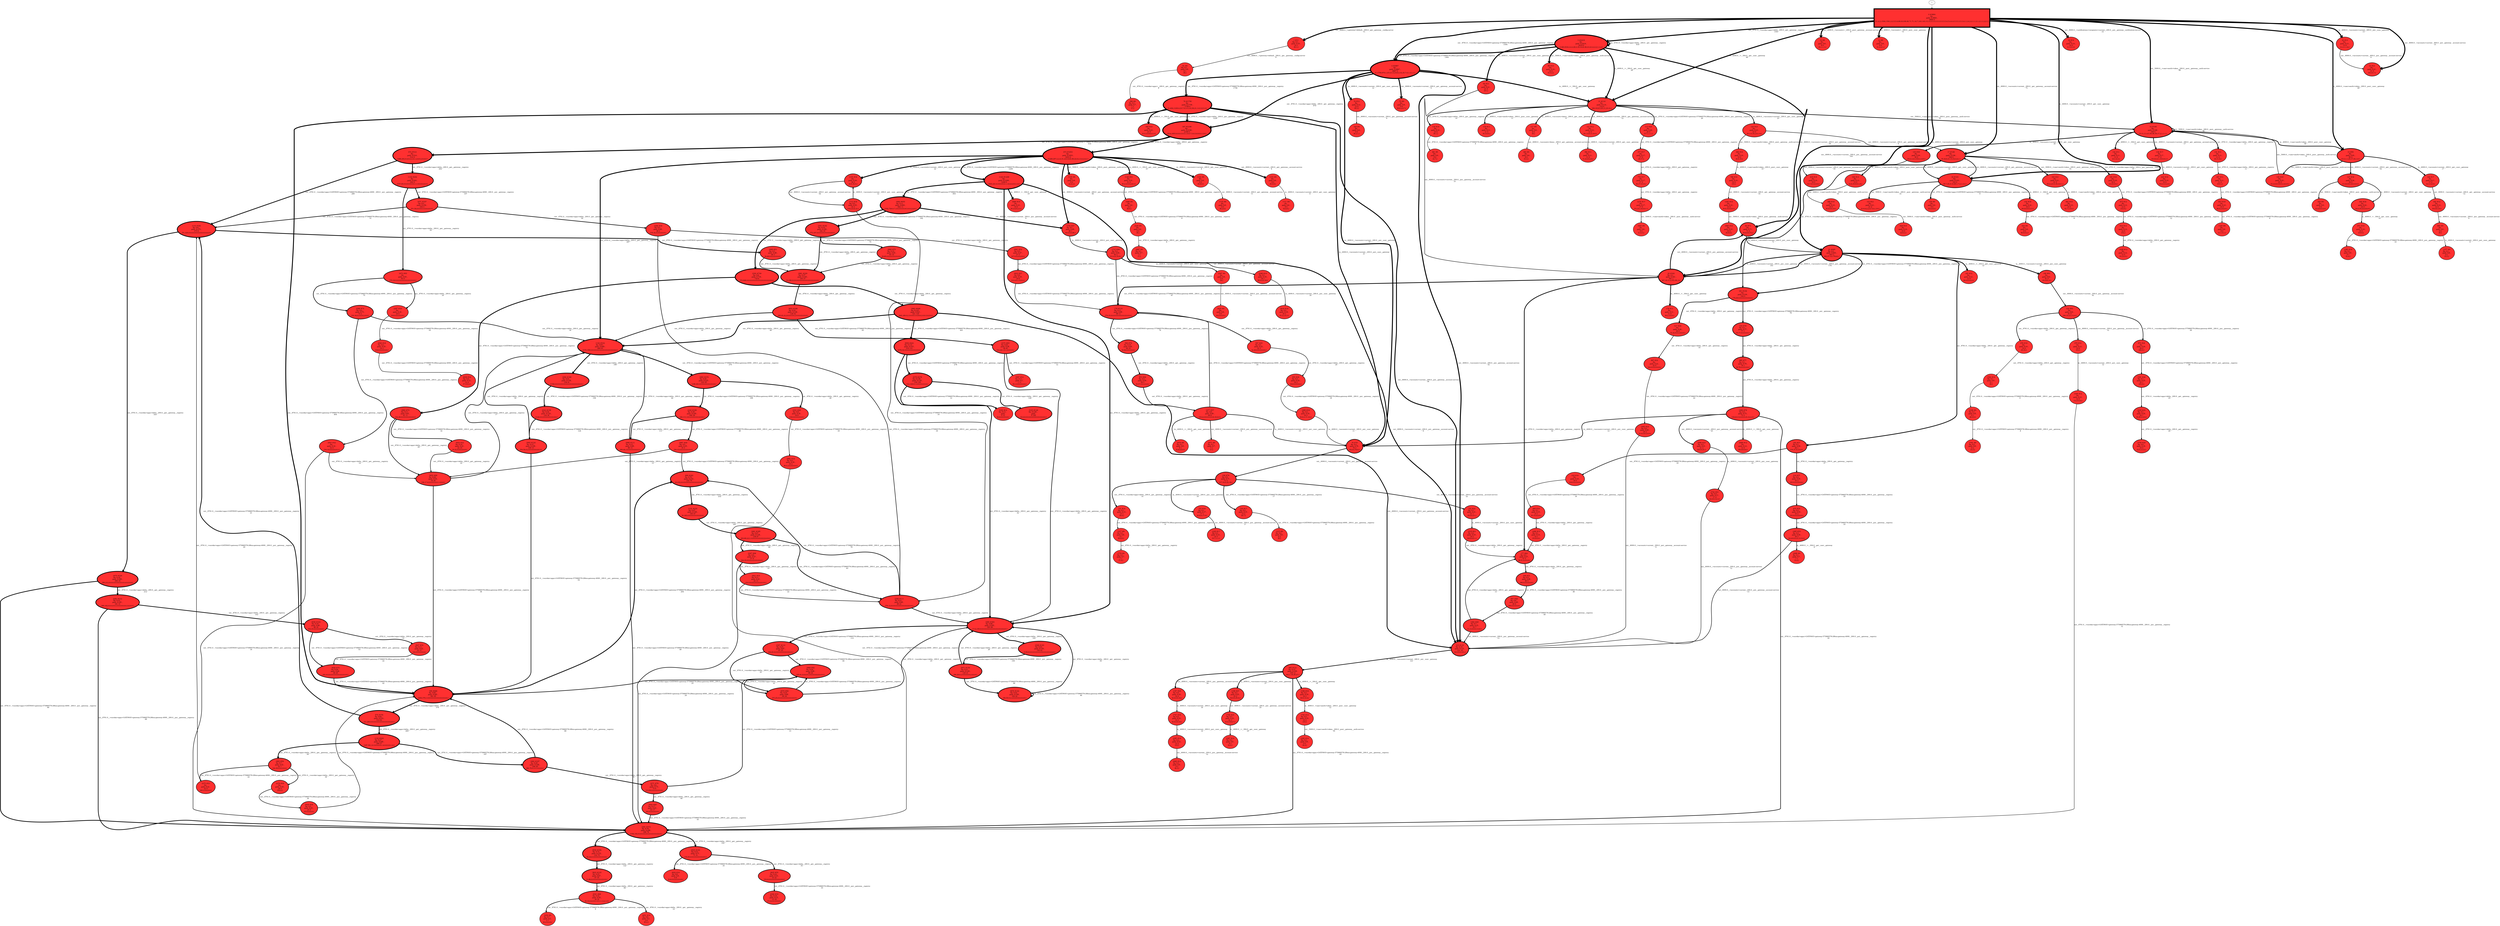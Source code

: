 // produced with flexfringe // 
digraph DFA {
	0 [label="root" shape=box];
		I -> 0;
	0 [ label="0 #3864
fin: 
 path: 0:3864 , 
3864 0
[11,4,2,1504,1501,2,2,5,5,4,60,8,8,98,49,71,71,14,7,143,143,13,13,5,5,5,5,5,5,5,5,5,5,4,5,4,4,4,5,5,5,3,5,3,4,1,2,4,2,2,1,1,2,1,2,1,1,2,2,1,]" , style=filled, fillcolor="firebrick1", width=2.22567, height=2.22567, penwidth=8.25972];
		0 -> 1 [label="out__8888.0__>gateway>default__200.0__get__gateway__config-server
11 " , penwidth=8.25972 ];
		0 -> 4 [label="out__8761.0__>eureka>apps>GATEWAY>gateway-575966578-28bxx-gateway-4000__200.0__put__gateway__registry
1504 " , penwidth=8.25972 ];
		0 -> 5 [label="out__8761.0__>eureka>apps>delta__200.0__get__gateway__registry
1501 " , penwidth=8.25972 ];
		0 -> 11 [label="in__4000.0__>__304.0__get__user__gateway
60 " , penwidth=8.25972 ];
		0 -> 12 [label="out__6000.0__>accounts>__200.0__post__gateway__account-service
8 " , penwidth=8.25972 ];
		0 -> 13 [label="in__4000.0__>accounts>__200.0__post__user__gateway
8 " , penwidth=8.25972 ];
		0 -> 14 [label="out__5000.0__>uaa>oauth>token__200.0__post__gateway__auth-service
98 " , penwidth=8.25972 ];
		0 -> 15 [label="in__4000.0__>uaa>oauth>token__200.0__post__user__gateway
49 " , penwidth=8.25972 ];
		0 -> 16 [label="in__4000.0__>accounts>current__200.0__get__user__gateway
71 " , penwidth=8.25972 ];
		0 -> 17 [label="out__6000.0__>accounts>current__200.0__get__gateway__account-service
71 " , penwidth=8.25972 ];
		0 -> 18 [label="out__8000.0__>notifications>recipients>current__200.0__put__gateway__notification-service
14 " , penwidth=8.25972 ];
		0 -> 20 [label="out__6000.0__>accounts>current__200.0__put__gateway__account-service
143 " , penwidth=8.25972 ];
		0 -> 21 [label="in__4000.0__>accounts>current__200.0__put__user__gateway
143 " , penwidth=8.25972 ];
		0 -> 22 [label="in__4000.0__>accounts>current__400.0__put__user__gateway
13 " , penwidth=8.25972 ];
		0 -> 23 [label="out__6000.0__>accounts>current__400.0__put__gateway__account-service
13 " , penwidth=8.25972 ];
	1 [ label="1 #11
fin: 0:1 , 
 path: 0:10 , 
10 1
[9,1,]" , style=filled, fillcolor="firebrick1", width=1.24844, height=1.24844, penwidth=2.48491];
		1 -> 61 [label="out__8888.0__>gateway>default__200.0__get__gateway__config-server
9 " , penwidth=2.48491 ];
	4 [ label="4 #2867
fin: 
 path: 0:2867 , 
2867 0
[1,1758,970,1,25,4,5,12,9,6,2,32,25,7,4,1,3,1,1,]" , style=filled, fillcolor="firebrick1", width=2.19292, height=2.19292, penwidth=7.96137];
		4 -> 70 [label="out__8761.0__>eureka>apps>GATEWAY>gateway-575966578-28bxx-gateway-4000__200.0__put__gateway__registry
1758 " , penwidth=7.96137 ];
		4 -> 307 [label="out__8761.0__>eureka>apps>delta__200.0__get__gateway__registry
970 " , penwidth=7.96137 ];
		4 -> 11 [label="in__4000.0__>__304.0__get__user__gateway
25 " , penwidth=7.96137 ];
		4 -> 74 [label="in__4000.0__>accounts>current__200.0__get__user__gateway
12 " , penwidth=7.96137 ];
		4 -> 75 [label="out__6000.0__>accounts>current__200.0__get__gateway__account-service
9 " , penwidth=7.96137 ];
		4 -> 315 [label="out__6000.0__>accounts>current__200.0__put__gateway__account-service
32 " , penwidth=7.96137 ];
		4 -> 78 [label="in__4000.0__>accounts>current__200.0__put__user__gateway
25 " , penwidth=7.96137 ];
	5 [ label="5 #2419
fin: 
 path: 0:2419 , 
2419 0
[1363,918,2,2,2,29,2,10,3,6,6,36,21,6,3,2,2,2,1,1,2,]" , style=filled, fillcolor="firebrick1", width=2.17379, height=2.17379, penwidth=7.79152];
		5 -> 4 [label="out__8761.0__>eureka>apps>GATEWAY>gateway-575966578-28bxx-gateway-4000__200.0__put__gateway__registry
1363 " , penwidth=7.79152 ];
		5 -> 5 [label="out__8761.0__>eureka>apps>delta__200.0__get__gateway__registry
918 " , penwidth=7.79152 ];
		5 -> 11 [label="in__4000.0__>__304.0__get__user__gateway
29 " , penwidth=7.79152 ];
		5 -> 89 [label="out__5000.0__>uaa>oauth>token__200.0__post__gateway__auth-service
10 " , penwidth=7.79152 ];
		5 -> 93 [label="out__6000.0__>accounts>current__200.0__put__gateway__account-service
36 " , penwidth=7.79152 ];
		5 -> 94 [label="in__4000.0__>accounts>current__200.0__put__user__gateway
21 " , penwidth=7.79152 ];
	11 [ label="11 #114
fin: 
 path: 0:114 , 
114 0
[20,10,8,5,25,11,23,12,]" , style=filled, fillcolor="firebrick1", width=1.74832, height=1.74832, penwidth=4.74493];
		11 -> 115 [label="out__8761.0__>eureka>apps>GATEWAY>gateway-575966578-28bxx-gateway-4000__200.0__put__gateway__registry
20 " , penwidth=4.74493 ];
		11 -> 116 [label="out__8761.0__>eureka>apps>delta__200.0__get__gateway__registry
10 " , penwidth=4.74493 ];
		11 -> 117 [label="in__4000.0__>accounts>demo__200.0__get__user__gateway
8 " , penwidth=4.74493 ];
		11 -> 14 [label="out__5000.0__>uaa>oauth>token__200.0__post__gateway__auth-service
25 " , penwidth=4.74493 ];
		11 -> 119 [label="in__4000.0__>uaa>oauth>token__200.0__post__user__gateway
11 " , penwidth=4.74493 ];
		11 -> 120 [label="in__4000.0__>accounts>current__200.0__get__user__gateway
23 " , penwidth=4.74493 ];
		11 -> 121 [label="out__6000.0__>accounts>current__200.0__get__gateway__account-service
12 " , penwidth=4.74493 ];
	12 [ label="12 #8
fin: 
 path: 0:8 , 
8 0
[5,1,1,1,]" , style=filled, fillcolor="firebrick1", width=1.16228, height=1.16228, penwidth=2.19722];
	13 [ label="13 #8
fin: 
 path: 0:8 , 
8 0
[1,2,4,1,]" , style=filled, fillcolor="firebrick1", width=1.16228, height=1.16228, penwidth=2.19722];
	14 [ label="14 #168
fin: 
 path: 0:168 , 
168 0
[3,11,11,4,5,36,46,30,17,2,1,1,1,]" , style=filled, fillcolor="firebrick1", width=1.81318, height=1.81318, penwidth=5.1299];
		14 -> 131 [label="out__8761.0__>eureka>apps>delta__200.0__get__gateway__registry
11 " , penwidth=5.1299 ];
		14 -> 132 [label="in__4000.0__>__304.0__get__user__gateway
11 " , penwidth=5.1299 ];
		14 -> 14 [label="out__5000.0__>uaa>oauth>token__200.0__post__gateway__auth-service
36 " , penwidth=5.1299 ];
		14 -> 15 [label="in__4000.0__>uaa>oauth>token__200.0__post__user__gateway
46 " , penwidth=5.1299 ];
		14 -> 135 [label="in__4000.0__>accounts>current__200.0__get__user__gateway
30 " , penwidth=5.1299 ];
		14 -> 136 [label="out__6000.0__>accounts>current__200.0__get__gateway__account-service
17 " , penwidth=5.1299 ];
	15 [ label="15 #95
fin: 
 path: 0:95 , 
95 0
[5,5,1,1,25,17,34,1,6,]" , style=filled, fillcolor="firebrick1", width=1.71638, height=1.71638, penwidth=4.56435];
		15 -> 145 [label="out__5000.0__>uaa>oauth>token__200.0__post__gateway__auth-service
25 " , penwidth=4.56435 ];
		15 -> 146 [label="in__4000.0__>accounts>current__200.0__get__user__gateway
17 " , penwidth=4.56435 ];
		15 -> 147 [label="out__6000.0__>accounts>current__200.0__get__gateway__account-service
34 " , penwidth=4.56435 ];
	16 [ label="16 #103
fin: 
 path: 0:103 , 
103 0
[9,7,16,21,6,28,1,7,2,1,3,2,]" , style=filled, fillcolor="firebrick1", width=1.73066, height=1.73066, penwidth=4.64439];
		16 -> 150 [label="out__8761.0__>eureka>apps>GATEWAY>gateway-575966578-28bxx-gateway-4000__200.0__put__gateway__registry
9 " , penwidth=4.64439 ];
		16 -> 152 [label="in__4000.0__>__304.0__get__user__gateway
16 " , penwidth=4.64439 ];
		16 -> 153 [label="out__5000.0__>uaa>oauth>token__200.0__post__gateway__auth-service
21 " , penwidth=4.64439 ];
		16 -> 17 [label="out__6000.0__>accounts>current__200.0__get__gateway__account-service
28 " , penwidth=4.64439 ];
	17 [ label="17 #108
fin: 
 path: 0:108 , 
108 0
[9,18,6,21,13,32,4,4,1,]" , style=filled, fillcolor="firebrick1", width=1.73895, height=1.73895, penwidth=4.69135];
		17 -> 181 [label="out__8761.0__>eureka>apps>GATEWAY>gateway-575966578-28bxx-gateway-4000__200.0__put__gateway__registry
9 " , penwidth=4.69135 ];
		17 -> 161 [label="out__8761.0__>eureka>apps>delta__200.0__get__gateway__registry
18 " , penwidth=4.69135 ];
		17 -> 163 [label="out__5000.0__>uaa>oauth>token__200.0__post__gateway__auth-service
21 " , penwidth=4.69135 ];
		17 -> 164 [label="in__4000.0__>uaa>oauth>token__200.0__post__user__gateway
13 " , penwidth=4.69135 ];
		17 -> 16 [label="in__4000.0__>accounts>current__200.0__get__user__gateway
32 " , penwidth=4.69135 ];
	18 [ label="18 #14
fin: 
 path: 0:14 , 
14 0
[1,5,5,3,]" , style=filled, fillcolor="firebrick1", width=1.31051, height=1.31051, penwidth=2.70805];
	20 [ label="20 #342
fin: 0:1 , 
 path: 0:341 , 
341 1
[67,32,11,2,35,191,3,]" , style=filled, fillcolor="firebrick1", width=1.92246, height=1.92246, penwidth=5.83773];
		20 -> 176 [label="out__8761.0__>eureka>apps>GATEWAY>gateway-575966578-28bxx-gateway-4000__200.0__put__gateway__registry
67 " , penwidth=5.83773 ];
		20 -> 177 [label="out__8761.0__>eureka>apps>delta__200.0__get__gateway__registry
32 " , penwidth=5.83773 ];
		20 -> 178 [label="in__4000.0__>__304.0__get__user__gateway
11 " , penwidth=5.83773 ];
		20 -> 93 [label="out__6000.0__>accounts>current__200.0__put__gateway__account-service
35 " , penwidth=5.83773 ];
		20 -> 21 [label="in__4000.0__>accounts>current__200.0__put__user__gateway
191 " , penwidth=5.83773 ];
	21 [ label="21 #405
fin: 0:2 , 
 path: 0:403 , 
403 2
[95,57,12,178,61,]" , style=filled, fillcolor="firebrick1", width=1.94682, height=1.94682, penwidth=6.00635];
		21 -> 181 [label="out__8761.0__>eureka>apps>GATEWAY>gateway-575966578-28bxx-gateway-4000__200.0__put__gateway__registry
95 " , penwidth=6.00635 ];
		21 -> 182 [label="out__8761.0__>eureka>apps>delta__200.0__get__gateway__registry
57 " , penwidth=6.00635 ];
		21 -> 183 [label="in__4000.0__>__304.0__get__user__gateway
12 " , penwidth=6.00635 ];
		21 -> 20 [label="out__6000.0__>accounts>current__200.0__put__gateway__account-service
178 " , penwidth=6.00635 ];
		21 -> 184 [label="in__4000.0__>accounts>current__200.0__put__user__gateway
61 " , penwidth=6.00635 ];
	22 [ label="22 #13
fin: 
 path: 0:13 , 
13 0
[1,2,1,1,8,]" , style=filled, fillcolor="firebrick1", width=1.29172, height=1.29172, penwidth=2.63906];
		22 -> 23 [label="out__6000.0__>accounts>current__400.0__put__gateway__account-service
8 " , penwidth=2.63906 ];
	23 [ label="23 #21
fin: 
 path: 0:21 , 
21 0
[6,4,4,7,]" , style=filled, fillcolor="firebrick1", width=1.4088, height=1.4088, penwidth=3.09104];
	61 [ label="61 #9
fin: 0:1 , 
 path: 0:8 , 
8 1
[8,]" , style=filled, fillcolor="firebrick1", width=1.19471, height=1.19471, penwidth=2.30259];
		61 -> 296 [label="out__8761.0__>eureka>apps>__200.0__get__gateway__registry
8 " , penwidth=2.30259 ];
	70 [ label="70 #1758
fin: 
 path: 0:1758 , 
1758 0
[1,404,1229,4,23,7,0,3,3,3,6,36,21,1,6,3,0,5,3,]" , style=filled, fillcolor="firebrick1", width=2.13683, height=2.13683, penwidth=7.4725];
		70 -> 306 [label="out__8761.0__>eureka>apps>GATEWAY>gateway-575966578-28bxx-gateway-4000__200.0__put__gateway__registry
404 " , penwidth=7.4725 ];
		70 -> 307 [label="out__8761.0__>eureka>apps>delta__200.0__get__gateway__registry
1229 " , penwidth=7.4725 ];
		70 -> 309 [label="in__4000.0__>__304.0__get__user__gateway
23 " , penwidth=7.4725 ];
		70 -> 315 [label="out__6000.0__>accounts>current__200.0__put__gateway__account-service
36 " , penwidth=7.4725 ];
		70 -> 78 [label="in__4000.0__>accounts>current__200.0__put__user__gateway
21 " , penwidth=7.4725 ];
	74 [ label="74 #12
fin: 
 path: 0:12 , 
12 0
[9,3,]" , style=filled, fillcolor="firebrick1", width=1.27115, height=1.27115, penwidth=2.56495];
		74 -> 328 [label="out__6000.0__>accounts>current__200.0__get__gateway__account-service
9 " , penwidth=2.56495 ];
	75 [ label="75 #9
fin: 
 path: 0:9 , 
9 0
[0,0,2,0,7,]" , style=filled, fillcolor="firebrick1", width=1.19471, height=1.19471, penwidth=2.30259];
	78 [ label="78 #79
fin: 0:3 , 
 path: 0:76 , 
76 3
[0,0,0,76,0,]" , style=filled, fillcolor="firebrick1", width=1.68307, height=1.68307, penwidth=4.38203];
		78 -> 336 [label="out__6000.0__>accounts>current__200.0__put__gateway__account-service
76 " , penwidth=4.38203 ];
	89 [ label="89 #10
fin: 
 path: 0:10 , 
10 0
[3,5,2,]" , style=filled, fillcolor="firebrick1", width=1.22316, height=1.22316, penwidth=2.3979];
	93 [ label="93 #71
fin: 
 path: 0:71 , 
71 0
[0,0,0,0,71,]" , style=filled, fillcolor="firebrick1", width=1.66329, height=1.66329, penwidth=4.27667];
		93 -> 21 [label="in__4000.0__>accounts>current__200.0__put__user__gateway
71 " , penwidth=4.27667 ];
	94 [ label="94 #21
fin: 
 path: 0:21 , 
21 0
[21,]" , style=filled, fillcolor="firebrick1", width=1.4088, height=1.4088, penwidth=3.09104];
		94 -> 20 [label="out__6000.0__>accounts>current__200.0__put__gateway__account-service
21 " , penwidth=3.09104 ];
	115 [ label="115 #20
fin: 
 path: 0:20 , 
20 0
[17,1,1,1,]" , style=filled, fillcolor="firebrick1", width=1.39736, height=1.39736, penwidth=3.04452];
		115 -> 377 [label="out__8761.0__>eureka>apps>GATEWAY>gateway-575966578-28bxx-gateway-4000__200.0__put__gateway__registry
17 " , penwidth=3.04452 ];
	116 [ label="116 #10
fin: 
 path: 0:10 , 
10 0
[9,1,]" , style=filled, fillcolor="firebrick1", width=1.22316, height=1.22316, penwidth=2.3979];
		116 -> 381 [label="out__8761.0__>eureka>apps>GATEWAY>gateway-575966578-28bxx-gateway-4000__200.0__put__gateway__registry
9 " , penwidth=2.3979 ];
	117 [ label="117 #8
fin: 
 path: 0:8 , 
8 0
[8,]" , style=filled, fillcolor="firebrick1", width=1.16228, height=1.16228, penwidth=2.19722];
		117 -> 383 [label="out__6000.0__>accounts>demo__200.0__get__gateway__account-service
8 " , penwidth=2.19722 ];
	119 [ label="119 #11
fin: 
 path: 0:11 , 
11 0
[0,5,6,0,]" , style=filled, fillcolor="firebrick1", width=1.24844, height=1.24844, penwidth=2.48491];
	120 [ label="120 #23
fin: 
 path: 0:23 , 
23 0
[0,1,0,10,2,9,1,0,]" , style=filled, fillcolor="firebrick1", width=1.42985, height=1.42985, penwidth=3.17805];
		120 -> 388 [label="out__5000.0__>uaa>oauth>token__200.0__post__gateway__auth-service
10 " , penwidth=3.17805 ];
		120 -> 17 [label="out__6000.0__>accounts>current__200.0__get__gateway__account-service
9 " , penwidth=3.17805 ];
	121 [ label="121 #12
fin: 
 path: 0:12 , 
12 0
[0,1,0,0,11,0,0,]" , style=filled, fillcolor="firebrick1", width=1.27115, height=1.27115, penwidth=2.56495];
		121 -> 392 [label="in__4000.0__>accounts>current__200.0__get__user__gateway
11 " , penwidth=2.56495 ];
	131 [ label="131 #11
fin: 
 path: 0:11 , 
11 0
[0,11,0,]" , style=filled, fillcolor="firebrick1", width=1.24844, height=1.24844, penwidth=2.48491];
		131 -> 407 [label="out__8761.0__>eureka>apps>delta__200.0__get__gateway__registry
11 " , penwidth=2.48491 ];
	132 [ label="132 #11
fin: 
 path: 0:11 , 
11 0
[3,1,4,3,]" , style=filled, fillcolor="firebrick1", width=1.24844, height=1.24844, penwidth=2.48491];
	135 [ label="135 #30
fin: 
 path: 0:30 , 
30 0
[0,0,1,6,3,19,0,1,0,0,]" , style=filled, fillcolor="firebrick1", width=1.4893, height=1.4893, penwidth=3.43399];
		135 -> 419 [label="out__6000.0__>accounts>current__200.0__get__gateway__account-service
19 " , penwidth=3.43399 ];
	136 [ label="136 #17
fin: 
 path: 0:17 , 
17 0
[0,0,0,4,1,10,0,0,2,]" , style=filled, fillcolor="firebrick1", width=1.3585, height=1.3585, penwidth=2.89037];
		136 -> 423 [label="in__4000.0__>accounts>current__200.0__get__user__gateway
10 " , penwidth=2.89037 ];
	145 [ label="145 #25
fin: 
 path: 0:25 , 
25 0
[3,2,0,0,5,9,0,2,4,0,0,]" , style=filled, fillcolor="firebrick1", width=1.44882, height=1.44882, penwidth=3.2581];
		145 -> 14 [label="out__5000.0__>uaa>oauth>token__200.0__post__gateway__auth-service
9 " , penwidth=3.2581 ];
	146 [ label="146 #17
fin: 
 path: 0:17 , 
17 0
[2,3,12,0,]" , style=filled, fillcolor="firebrick1", width=1.3585, height=1.3585, penwidth=2.89037];
		146 -> 442 [label="out__6000.0__>accounts>current__200.0__get__gateway__account-service
12 " , penwidth=2.89037 ];
	147 [ label="147 #34
fin: 
 path: 0:34 , 
34 0
[1,0,0,9,0,24,0,0,0,]" , style=filled, fillcolor="firebrick1", width=1.5163, height=1.5163, penwidth=3.55535];
		147 -> 444 [label="out__5000.0__>uaa>oauth>token__200.0__post__gateway__auth-service
9 " , penwidth=3.55535 ];
		147 -> 445 [label="in__4000.0__>accounts>current__200.0__get__user__gateway
24 " , penwidth=3.55535 ];
	150 [ label="150 #9
fin: 
 path: 0:9 , 
9 0
[5,4,0,0,]" , style=filled, fillcolor="firebrick1", width=1.19471, height=1.19471, penwidth=2.30259];
	152 [ label="152 #16
fin: 
 path: 0:16 , 
16 0
[8,0,0,0,0,3,5,]" , style=filled, fillcolor="firebrick1", width=1.3437, height=1.3437, penwidth=2.83321];
		152 -> 454 [label="out__8761.0__>eureka>apps>GATEWAY>gateway-575966578-28bxx-gateway-4000__200.0__put__gateway__registry
8 " , penwidth=2.83321 ];
	153 [ label="153 #21
fin: 
 path: 0:21 , 
21 0
[2,0,0,2,2,4,7,0,1,3,0,]" , style=filled, fillcolor="firebrick1", width=1.4088, height=1.4088, penwidth=3.09104];
	161 [ label="161 #18
fin: 
 path: 0:18 , 
18 0
[12,6,0,0,]" , style=filled, fillcolor="firebrick1", width=1.37231, height=1.37231, penwidth=2.94444];
		161 -> 475 [label="out__8761.0__>eureka>apps>GATEWAY>gateway-575966578-28bxx-gateway-4000__200.0__put__gateway__registry
12 " , penwidth=2.94444 ];
	163 [ label="163 #21
fin: 
 path: 0:21 , 
21 0
[0,2,2,0,3,10,3,0,1,]" , style=filled, fillcolor="firebrick1", width=1.4088, height=1.4088, penwidth=3.09104];
		163 -> 482 [label="in__4000.0__>uaa>oauth>token__200.0__post__user__gateway
10 " , penwidth=3.09104 ];
	164 [ label="164 #13
fin: 
 path: 0:13 , 
13 0
[2,0,10,0,0,1,0,]" , style=filled, fillcolor="firebrick1", width=1.29172, height=1.29172, penwidth=2.63906];
		164 -> 486 [label="out__5000.0__>uaa>oauth>token__200.0__post__gateway__auth-service
10 " , penwidth=2.63906 ];
	176 [ label="176 #110
fin: 0:11 , 
 path: 0:99 , 
99 11
[74,25,0,0,0,0,0,0,0,0,0,0,0,0,0,]" , style=filled, fillcolor="firebrick1", width=1.74214, height=1.74214, penwidth=4.70953];
		176 -> 506 [label="out__8761.0__>eureka>apps>GATEWAY>gateway-575966578-28bxx-gateway-4000__200.0__put__gateway__registry
74 " , penwidth=4.70953 ];
		176 -> 507 [label="out__8761.0__>eureka>apps>delta__200.0__get__gateway__registry
25 " , penwidth=4.70953 ];
	177 [ label="177 #62
fin: 0:5 , 
 path: 0:57 , 
57 5
[6,51,0,0,0,0,]" , style=filled, fillcolor="firebrick1", width=1.63766, height=1.63766, penwidth=4.14313];
		177 -> 509 [label="out__8761.0__>eureka>apps>delta__200.0__get__gateway__registry
51 " , penwidth=4.14313 ];
	178 [ label="178 #11
fin: 
 path: 0:11 , 
11 0
[6,2,3,0,0,]" , style=filled, fillcolor="firebrick1", width=1.24844, height=1.24844, penwidth=2.48491];
	181 [ label="181 #104
fin: 
 path: 0:104 , 
104 0
[78,26,0,0,0,0,0,0,0,0,0,]" , style=filled, fillcolor="firebrick1", width=1.73236, height=1.73236, penwidth=4.65396];
		181 -> 516 [label="out__8761.0__>eureka>apps>GATEWAY>gateway-575966578-28bxx-gateway-4000__200.0__put__gateway__registry
78 " , penwidth=4.65396 ];
		181 -> 517 [label="out__8761.0__>eureka>apps>delta__200.0__get__gateway__registry
26 " , penwidth=4.65396 ];
	182 [ label="182 #57
fin: 0:1 , 
 path: 0:56 , 
56 1
[16,37,0,3,0,0,]" , style=filled, fillcolor="firebrick1", width=1.62145, height=1.62145, penwidth=4.06044];
		182 -> 518 [label="out__8761.0__>eureka>apps>GATEWAY>gateway-575966578-28bxx-gateway-4000__200.0__put__gateway__registry
16 " , penwidth=4.06044 ];
		182 -> 519 [label="out__8761.0__>eureka>apps>delta__200.0__get__gateway__registry
37 " , penwidth=4.06044 ];
	183 [ label="183 #12
fin: 
 path: 0:12 , 
12 0
[6,0,0,0,4,2,]" , style=filled, fillcolor="firebrick1", width=1.27115, height=1.27115, penwidth=2.56495];
	184 [ label="184 #61
fin: 
 path: 0:61 , 
61 0
[0,0,61,0,]" , style=filled, fillcolor="firebrick1", width=1.63455, height=1.63455, penwidth=4.12713];
		184 -> 524 [label="out__6000.0__>accounts>current__200.0__put__gateway__account-service
61 " , penwidth=4.12713 ];
	296 [ label="296 #8
fin: 0:1 , 
 path: 0:7 , 
7 1
[7,]" , style=filled, fillcolor="firebrick1", width=1.16228, height=1.16228, penwidth=2.19722];
	306 [ label="306 #666
fin: 0:85 , 
 path: 0:581 , 
581 85
[204,376,1,0,0,0,0,0,0,0,0,0,0,0,0,0,]" , style=filled, fillcolor="firebrick1", width=2.01527, height=2.01527, penwidth=6.50279];
		306 -> 669 [label="out__8761.0__>eureka>apps>GATEWAY>gateway-575966578-28bxx-gateway-4000__200.0__put__gateway__registry
204 " , penwidth=6.50279 ];
		306 -> 670 [label="out__8761.0__>eureka>apps>delta__200.0__get__gateway__registry
376 " , penwidth=6.50279 ];
	307 [ label="307 #2199
fin: 
 path: 0:2199 , 
2199 0
[514,1653,0,0,0,5,0,5,1,0,0,7,5,0,3,0,0,0,1,5,0,]" , style=filled, fillcolor="firebrick1", width=2.16289, height=2.16289, penwidth=7.69621];
		307 -> 672 [label="out__8761.0__>eureka>apps>GATEWAY>gateway-575966578-28bxx-gateway-4000__200.0__put__gateway__registry
514 " , penwidth=7.69621 ];
		307 -> 673 [label="out__8761.0__>eureka>apps>delta__200.0__get__gateway__registry
1653 " , penwidth=7.69621 ];
	309 [ label="309 #23
fin: 
 path: 0:23 , 
23 0
[3,5,3,0,6,0,3,3,]" , style=filled, fillcolor="firebrick1", width=1.42985, height=1.42985, penwidth=3.17805];
	315 [ label="315 #131
fin: 0:10 , 
 path: 0:121 , 
121 10
[0,0,0,0,121,]" , style=filled, fillcolor="firebrick1", width=1.77203, height=1.77203, penwidth=4.8828];
		315 -> 695 [label="in__4000.0__>accounts>current__200.0__put__user__gateway
121 " , penwidth=4.8828 ];
	328 [ label="328 #9
fin: 
 path: 0:9 , 
9 0
[6,2,1,]" , style=filled, fillcolor="firebrick1", width=1.19471, height=1.19471, penwidth=2.30259];
	336 [ label="336 #76
fin: 0:5 , 
 path: 0:71 , 
71 5
[17,14,0,22,18,]" , style=filled, fillcolor="firebrick1", width=1.67594, height=1.67594, penwidth=4.34381];
		336 -> 720 [label="out__8761.0__>eureka>apps>GATEWAY>gateway-575966578-28bxx-gateway-4000__200.0__put__gateway__registry
17 " , penwidth=4.34381 ];
		336 -> 721 [label="out__8761.0__>eureka>apps>delta__200.0__get__gateway__registry
14 " , penwidth=4.34381 ];
		336 -> 722 [label="out__6000.0__>accounts>current__200.0__put__gateway__account-service
22 " , penwidth=4.34381 ];
		336 -> 723 [label="in__4000.0__>accounts>current__200.0__put__user__gateway
18 " , penwidth=4.34381 ];
	377 [ label="377 #17
fin: 
 path: 0:17 , 
17 0
[0,17,]" , style=filled, fillcolor="firebrick1", width=1.3585, height=1.3585, penwidth=2.89037];
		377 -> 774 [label="out__8761.0__>eureka>apps>delta__200.0__get__gateway__registry
17 " , penwidth=2.89037 ];
	381 [ label="381 #9
fin: 
 path: 0:9 , 
9 0
[2,7,]" , style=filled, fillcolor="firebrick1", width=1.19471, height=1.19471, penwidth=2.30259];
	383 [ label="383 #8
fin: 
 path: 0:8 , 
8 0
[5,3,]" , style=filled, fillcolor="firebrick1", width=1.16228, height=1.16228, penwidth=2.19722];
	388 [ label="388 #10
fin: 
 path: 0:10 , 
10 0
[0,0,10,]" , style=filled, fillcolor="firebrick1", width=1.22316, height=1.22316, penwidth=2.3979];
		388 -> 789 [label="in__4000.0__>uaa>oauth>token__200.0__post__user__gateway
10 " , penwidth=2.3979 ];
	392 [ label="392 #11
fin: 
 path: 0:11 , 
11 0
[1,4,4,0,2,0,]" , style=filled, fillcolor="firebrick1", width=1.24844, height=1.24844, penwidth=2.48491];
	407 [ label="407 #11
fin: 
 path: 0:11 , 
11 0
[10,1,]" , style=filled, fillcolor="firebrick1", width=1.24844, height=1.24844, penwidth=2.48491];
		407 -> 815 [label="out__8761.0__>eureka>apps>GATEWAY>gateway-575966578-28bxx-gateway-4000__200.0__put__gateway__registry
10 " , penwidth=2.48491 ];
	419 [ label="419 #19
fin: 
 path: 0:19 , 
19 0
[3,7,0,5,4,0,0,]" , style=filled, fillcolor="firebrick1", width=1.38523, height=1.38523, penwidth=2.99573];
	423 [ label="423 #10
fin: 
 path: 0:10 , 
10 0
[0,0,3,5,2,0,]" , style=filled, fillcolor="firebrick1", width=1.22316, height=1.22316, penwidth=2.3979];
	442 [ label="442 #12
fin: 
 path: 0:12 , 
12 0
[0,0,0,3,9,]" , style=filled, fillcolor="firebrick1", width=1.27115, height=1.27115, penwidth=2.56495];
		442 -> 865 [label="out__6000.0__>accounts>current__200.0__put__gateway__account-service
9 " , penwidth=2.56495 ];
	444 [ label="444 #9
fin: 
 path: 0:9 , 
9 0
[2,4,0,0,3,0,]" , style=filled, fillcolor="firebrick1", width=1.19471, height=1.19471, penwidth=2.30259];
	445 [ label="445 #24
fin: 
 path: 0:24 , 
24 0
[4,0,10,4,0,0,6,0,]" , style=filled, fillcolor="firebrick1", width=1.43957, height=1.43957, penwidth=3.21888];
		445 -> 871 [label="in__4000.0__>__304.0__get__user__gateway
10 " , penwidth=3.21888 ];
	454 [ label="454 #8
fin: 
 path: 0:8 , 
8 0
[6,0,0,2,]" , style=filled, fillcolor="firebrick1", width=1.16228, height=1.16228, penwidth=2.19722];
	475 [ label="475 #12
fin: 
 path: 0:12 , 
12 0
[12,0,]" , style=filled, fillcolor="firebrick1", width=1.27115, height=1.27115, penwidth=2.56495];
		475 -> 910 [label="out__8761.0__>eureka>apps>GATEWAY>gateway-575966578-28bxx-gateway-4000__200.0__put__gateway__registry
12 " , penwidth=2.56495 ];
	482 [ label="482 #10
fin: 
 path: 0:10 , 
10 0
[2,7,1,0,0,]" , style=filled, fillcolor="firebrick1", width=1.22316, height=1.22316, penwidth=2.3979];
	486 [ label="486 #10
fin: 
 path: 0:10 , 
10 0
[0,0,0,0,10,]" , style=filled, fillcolor="firebrick1", width=1.22316, height=1.22316, penwidth=2.3979];
		486 -> 928 [label="out__5000.0__>uaa>oauth>token__200.0__post__gateway__auth-service
10 " , penwidth=2.3979 ];
	506 [ label="506 #74
fin: 0:10 , 
 path: 0:64 , 
64 10
[0,64,0,0,0,0,0,]" , style=filled, fillcolor="firebrick1", width=1.671, height=1.671, penwidth=4.31749];
		506 -> 953 [label="out__8761.0__>eureka>apps>delta__200.0__get__gateway__registry
64 " , penwidth=4.31749 ];
	507 [ label="507 #25
fin: 0:3 , 
 path: 0:22 , 
22 3
[2,20,0,0,0,0,0,0,]" , style=filled, fillcolor="firebrick1", width=1.44882, height=1.44882, penwidth=3.2581];
		507 -> 955 [label="out__8761.0__>eureka>apps>delta__200.0__get__gateway__registry
20 " , penwidth=3.2581 ];
	509 [ label="509 #51
fin: 0:5 , 
 path: 0:46 , 
46 5
[46,0,0,0,0,0,0,]" , style=filled, fillcolor="firebrick1", width=1.59964, height=1.59964, penwidth=3.95124];
		509 -> 957 [label="out__8761.0__>eureka>apps>GATEWAY>gateway-575966578-28bxx-gateway-4000__200.0__put__gateway__registry
46 " , penwidth=3.95124 ];
	516 [ label="516 #78
fin: 0:1 , 
 path: 0:77 , 
77 1
[0,77,0,0,0,0,0,]" , style=filled, fillcolor="firebrick1", width=1.68073, height=1.68073, penwidth=4.36945];
		516 -> 965 [label="out__8761.0__>eureka>apps>delta__200.0__get__gateway__registry
77 " , penwidth=4.36945 ];
	517 [ label="517 #26
fin: 
 path: 0:26 , 
26 0
[2,22,0,0,2,0,0,0,]" , style=filled, fillcolor="firebrick1", width=1.45765, height=1.45765, penwidth=3.29584];
		517 -> 967 [label="out__8761.0__>eureka>apps>delta__200.0__get__gateway__registry
22 " , penwidth=3.29584 ];
	518 [ label="518 #16
fin: 
 path: 0:16 , 
16 0
[16,0,0,0,0,0,]" , style=filled, fillcolor="firebrick1", width=1.3437, height=1.3437, penwidth=2.83321];
		518 -> 969 [label="out__8761.0__>eureka>apps>GATEWAY>gateway-575966578-28bxx-gateway-4000__200.0__put__gateway__registry
16 " , penwidth=2.83321 ];
	519 [ label="519 #37
fin: 0:2 , 
 path: 0:35 , 
35 2
[35,0,0,0,0,0,0,]" , style=filled, fillcolor="firebrick1", width=1.53419, height=1.53419, penwidth=3.63759];
		519 -> 970 [label="out__8761.0__>eureka>apps>GATEWAY>gateway-575966578-28bxx-gateway-4000__200.0__put__gateway__registry
35 " , penwidth=3.63759 ];
	524 [ label="524 #61
fin: 
 path: 0:61 , 
61 0
[26,10,4,5,12,4,]" , style=filled, fillcolor="firebrick1", width=1.63455, height=1.63455, penwidth=4.12713];
		524 -> 975 [label="out__8761.0__>eureka>apps>GATEWAY>gateway-575966578-28bxx-gateway-4000__200.0__put__gateway__registry
26 " , penwidth=4.12713 ];
		524 -> 976 [label="out__8761.0__>eureka>apps>delta__200.0__get__gateway__registry
10 " , penwidth=4.12713 ];
		524 -> 979 [label="out__6000.0__>accounts>current__200.0__put__gateway__account-service
12 " , penwidth=4.12713 ];
	669 [ label="669 #302
fin: 0:70 , 
 path: 0:232 , 
232 70
[0,232,0,0,0,0,0,0,0,0,0,0,0,0,0,0,]" , style=filled, fillcolor="firebrick1", width=1.90416, height=1.90416, penwidth=5.71373];
		669 -> 1131 [label="out__8761.0__>eureka>apps>delta__200.0__get__gateway__registry
232 " , penwidth=5.71373 ];
	670 [ label="670 #376
fin: 0:62 , 
 path: 0:314 , 
314 62
[21,293,0,0,0,0,0,0,0,0,0,0,0,0,0,0,0,]" , style=filled, fillcolor="firebrick1", width=1.93618, height=1.93618, penwidth=5.93225];
		670 -> 1133 [label="out__8761.0__>eureka>apps>GATEWAY>gateway-575966578-28bxx-gateway-4000__200.0__put__gateway__registry
21 " , penwidth=5.93225 ];
		670 -> 1132 [label="out__8761.0__>eureka>apps>delta__200.0__get__gateway__registry
293 " , penwidth=5.93225 ];
	672 [ label="672 #514
fin: 
 path: 0:514 , 
514 0
[289,202,0,4,0,2,2,4,1,2,6,0,2,0,0,0,]" , style=filled, fillcolor="firebrick1", width=1.9802, height=1.9802, penwidth=6.24417];
		672 -> 1133 [label="out__8761.0__>eureka>apps>GATEWAY>gateway-575966578-28bxx-gateway-4000__200.0__put__gateway__registry
289 " , penwidth=6.24417 ];
		672 -> 1134 [label="out__8761.0__>eureka>apps>delta__200.0__get__gateway__registry
202 " , penwidth=6.24417 ];
	673 [ label="673 #1653
fin: 
 path: 0:1653 , 
1653 0
[1209,297,2,2,4,31,2,8,3,8,8,38,22,6,2,3,4,2,0,2,]" , style=filled, fillcolor="firebrick1", width=2.12953, height=2.12953, penwidth=7.41095];
		673 -> 1143 [label="out__8761.0__>eureka>apps>GATEWAY>gateway-575966578-28bxx-gateway-4000__200.0__put__gateway__registry
1209 " , penwidth=7.41095 ];
		673 -> 1144 [label="out__8761.0__>eureka>apps>delta__200.0__get__gateway__registry
297 " , penwidth=7.41095 ];
		673 -> 1148 [label="in__4000.0__>__304.0__get__user__gateway
31 " , penwidth=7.41095 ];
		673 -> 1150 [label="out__5000.0__>uaa>oauth>token__200.0__post__gateway__auth-service
8 " , penwidth=7.41095 ];
		673 -> 1152 [label="in__4000.0__>accounts>current__200.0__get__user__gateway
8 " , penwidth=7.41095 ];
		673 -> 1153 [label="out__6000.0__>accounts>current__200.0__get__gateway__account-service
8 " , penwidth=7.41095 ];
		673 -> 1154 [label="out__6000.0__>accounts>current__200.0__put__gateway__account-service
38 " , penwidth=7.41095 ];
		673 -> 1155 [label="in__4000.0__>accounts>current__200.0__put__user__gateway
22 " , penwidth=7.41095 ];
	695 [ label="695 #121
fin: 0:12 , 
 path: 0:109 , 
109 12
[43,1,18,20,27,]" , style=filled, fillcolor="firebrick1", width=1.75855, height=1.75855, penwidth=4.80402];
		695 -> 2281 [label="out__8761.0__>eureka>apps>GATEWAY>gateway-575966578-28bxx-gateway-4000__200.0__put__gateway__registry
43 " , penwidth=4.80402 ];
		695 -> 1186 [label="in__4000.0__>__304.0__get__user__gateway
18 " , penwidth=4.80402 ];
		695 -> 1187 [label="out__6000.0__>accounts>current__200.0__put__gateway__account-service
20 " , penwidth=4.80402 ];
		695 -> 1188 [label="in__4000.0__>accounts>current__200.0__put__user__gateway
27 " , penwidth=4.80402 ];
	720 [ label="720 #17
fin: 0:2 , 
 path: 0:15 , 
15 2
[8,7,]" , style=filled, fillcolor="firebrick1", width=1.3585, height=1.3585, penwidth=2.89037];
		720 -> 1215 [label="out__8761.0__>eureka>apps>GATEWAY>gateway-575966578-28bxx-gateway-4000__200.0__put__gateway__registry
8 " , penwidth=2.89037 ];
	721 [ label="721 #14
fin: 0:1 , 
 path: 0:13 , 
13 1
[9,4,]" , style=filled, fillcolor="firebrick1", width=1.31051, height=1.31051, penwidth=2.70805];
		721 -> 1217 [label="out__8761.0__>eureka>apps>GATEWAY>gateway-575966578-28bxx-gateway-4000__200.0__put__gateway__registry
9 " , penwidth=2.70805 ];
	722 [ label="722 #22
fin: 0:1 , 
 path: 0:21 , 
21 1
[0,0,0,21,]" , style=filled, fillcolor="firebrick1", width=1.41961, height=1.41961, penwidth=3.13549];
		722 -> 1219 [label="in__4000.0__>accounts>current__200.0__put__user__gateway
21 " , penwidth=3.13549 ];
	723 [ label="723 #18
fin: 0:1 , 
 path: 0:17 , 
17 1
[0,0,0,17,0,]" , style=filled, fillcolor="firebrick1", width=1.37231, height=1.37231, penwidth=2.94444];
		723 -> 1220 [label="out__6000.0__>accounts>current__200.0__put__gateway__account-service
17 " , penwidth=2.94444 ];
	774 [ label="774 #17
fin: 
 path: 0:17 , 
17 0
[0,17,0,0,0,]" , style=filled, fillcolor="firebrick1", width=1.3585, height=1.3585, penwidth=2.89037];
		774 -> 1274 [label="out__8761.0__>eureka>apps>delta__200.0__get__gateway__registry
17 " , penwidth=2.89037 ];
	789 [ label="789 #10
fin: 
 path: 0:10 , 
10 0
[10,]" , style=filled, fillcolor="firebrick1", width=1.22316, height=1.22316, penwidth=2.3979];
		789 -> 1292 [label="out__6000.0__>accounts>current__200.0__get__gateway__account-service
10 " , penwidth=2.3979 ];
	815 [ label="815 #10
fin: 
 path: 0:10 , 
10 0
[8,0,2,0,0,0,]" , style=filled, fillcolor="firebrick1", width=1.22316, height=1.22316, penwidth=2.3979];
		815 -> 1320 [label="out__8761.0__>eureka>apps>GATEWAY>gateway-575966578-28bxx-gateway-4000__200.0__put__gateway__registry
8 " , penwidth=2.3979 ];
	865 [ label="865 #9
fin: 
 path: 0:9 , 
9 0
[9,]" , style=filled, fillcolor="firebrick1", width=1.19471, height=1.19471, penwidth=2.30259];
		865 -> 1377 [label="in__4000.0__>accounts>current__200.0__put__user__gateway
9 " , penwidth=2.30259 ];
	871 [ label="871 #10
fin: 
 path: 0:10 , 
10 0
[10,0,]" , style=filled, fillcolor="firebrick1", width=1.22316, height=1.22316, penwidth=2.3979];
		871 -> 1385 [label="out__8761.0__>eureka>apps>GATEWAY>gateway-575966578-28bxx-gateway-4000__200.0__put__gateway__registry
10 " , penwidth=2.3979 ];
	910 [ label="910 #12
fin: 
 path: 0:12 , 
12 0
[12,]" , style=filled, fillcolor="firebrick1", width=1.27115, height=1.27115, penwidth=2.56495];
		910 -> 1428 [label="out__8761.0__>eureka>apps>delta__200.0__get__gateway__registry
12 " , penwidth=2.56495 ];
	928 [ label="928 #10
fin: 
 path: 0:10 , 
10 0
[2,6,2,]" , style=filled, fillcolor="firebrick1", width=1.22316, height=1.22316, penwidth=2.3979];
	953 [ label="953 #64
fin: 0:5 , 
 path: 0:59 , 
59 5
[0,57,0,0,2,0,0,]" , style=filled, fillcolor="firebrick1", width=1.64372, height=1.64372, penwidth=4.17439];
		953 -> 1477 [label="out__8761.0__>eureka>apps>delta__200.0__get__gateway__registry
57 " , penwidth=4.17439 ];
	955 [ label="955 #20
fin: 0:2 , 
 path: 0:18 , 
18 2
[18,0,0,0,0,0,]" , style=filled, fillcolor="firebrick1", width=1.39736, height=1.39736, penwidth=3.04452];
		955 -> 1480 [label="out__8761.0__>eureka>apps>GATEWAY>gateway-575966578-28bxx-gateway-4000__200.0__put__gateway__registry
18 " , penwidth=3.04452 ];
	957 [ label="957 #46
fin: 0:6 , 
 path: 0:40 , 
40 6
[40,0,0,0,0,0,]" , style=filled, fillcolor="firebrick1", width=1.57901, height=1.57901, penwidth=3.85015];
		957 -> 1482 [label="out__8761.0__>eureka>apps>GATEWAY>gateway-575966578-28bxx-gateway-4000__200.0__put__gateway__registry
40 " , penwidth=3.85015 ];
	965 [ label="965 #77
fin: 0:1 , 
 path: 0:76 , 
76 1
[0,76,0,0,0,0,0,]" , style=filled, fillcolor="firebrick1", width=1.67835, height=1.67835, penwidth=4.35671];
		965 -> 1490 [label="out__8761.0__>eureka>apps>delta__200.0__get__gateway__registry
76 " , penwidth=4.35671 ];
	967 [ label="967 #22
fin: 
 path: 0:22 , 
22 0
[22,0,0,0,0,0,0,]" , style=filled, fillcolor="firebrick1", width=1.41961, height=1.41961, penwidth=3.13549];
		967 -> 1492 [label="out__8761.0__>eureka>apps>GATEWAY>gateway-575966578-28bxx-gateway-4000__200.0__put__gateway__registry
22 " , penwidth=3.13549 ];
	969 [ label="969 #16
fin: 0:1 , 
 path: 0:15 , 
15 1
[0,15,0,0,0,]" , style=filled, fillcolor="firebrick1", width=1.3437, height=1.3437, penwidth=2.83321];
		969 -> 1494 [label="out__8761.0__>eureka>apps>delta__200.0__get__gateway__registry
15 " , penwidth=2.83321 ];
	970 [ label="970 #35
fin: 0:2 , 
 path: 0:33 , 
33 2
[33,0,0,0,0,0,0,]" , style=filled, fillcolor="firebrick1", width=1.52247, height=1.52247, penwidth=3.58352];
		970 -> 1495 [label="out__8761.0__>eureka>apps>GATEWAY>gateway-575966578-28bxx-gateway-4000__200.0__put__gateway__registry
33 " , penwidth=3.58352 ];
	975 [ label="975 #26
fin: 
 path: 0:26 , 
26 0
[26,0,]" , style=filled, fillcolor="firebrick1", width=1.45765, height=1.45765, penwidth=3.29584];
		975 -> 1501 [label="out__8761.0__>eureka>apps>GATEWAY>gateway-575966578-28bxx-gateway-4000__200.0__put__gateway__registry
26 " , penwidth=3.29584 ];
	976 [ label="976 #10
fin: 
 path: 0:10 , 
10 0
[0,10,]" , style=filled, fillcolor="firebrick1", width=1.22316, height=1.22316, penwidth=2.3979];
		976 -> 1502 [label="out__8761.0__>eureka>apps>delta__200.0__get__gateway__registry
10 " , penwidth=2.3979 ];
	979 [ label="979 #12
fin: 
 path: 0:12 , 
12 0
[12,]" , style=filled, fillcolor="firebrick1", width=1.27115, height=1.27115, penwidth=2.56495];
		979 -> 1506 [label="in__4000.0__>accounts>current__200.0__put__user__gateway
12 " , penwidth=2.56495 ];
	1131 [ label="1131 #232
fin: 0:47 , 
 path: 0:185 , 
185 47
[0,185,0,0,0,0,0,0,0,0,0,0,]" , style=filled, fillcolor="firebrick1", width=1.86424, height=1.86424, penwidth=5.45104];
		1131 -> 1661 [label="out__8761.0__>eureka>apps>delta__200.0__get__gateway__registry
185 " , penwidth=5.45104 ];
	1132 [ label="1132 #293
fin: 0:27 , 
 path: 0:266 , 
266 27
[197,59,1,0,3,0,0,0,0,1,4,0,0,0,0,1,0,]" , style=filled, fillcolor="firebrick1", width=1.89965, height=1.89965, penwidth=5.68358];
		1132 -> 1662 [label="out__8761.0__>eureka>apps>GATEWAY>gateway-575966578-28bxx-gateway-4000__200.0__put__gateway__registry
197 " , penwidth=5.68358 ];
		1132 -> 1663 [label="out__8761.0__>eureka>apps>delta__200.0__get__gateway__registry
59 " , penwidth=5.68358 ];
	1133 [ label="1133 #381
fin: 0:6 , 
 path: 0:375 , 
375 6
[51,324,0,0,0,0,0,0,0,0,0,0,0,0,0,0,]" , style=filled, fillcolor="firebrick1", width=1.93808, height=1.93808, penwidth=5.94542];
		1133 -> 1669 [label="out__8761.0__>eureka>apps>GATEWAY>gateway-575966578-28bxx-gateway-4000__200.0__put__gateway__registry
51 " , penwidth=5.94542 ];
		1133 -> 1670 [label="out__8761.0__>eureka>apps>delta__200.0__get__gateway__registry
324 " , penwidth=5.94542 ];
	1134 [ label="1134 #202
fin: 
 path: 0:202 , 
202 0
[107,93,0,0,0,0,0,0,0,1,1,0,0,0,0,0,0,]" , style=filled, fillcolor="firebrick1", width=1.84264, height=1.84264, penwidth=5.31321];
		1134 -> 1671 [label="out__8761.0__>eureka>apps>GATEWAY>gateway-575966578-28bxx-gateway-4000__200.0__put__gateway__registry
107 " , penwidth=5.31321 ];
		1134 -> 1672 [label="out__8761.0__>eureka>apps>delta__200.0__get__gateway__registry
93 " , penwidth=5.31321 ];
	1143 [ label="1143 #1209
fin: 
 path: 0:1209 , 
1209 0
[955,221,0,10,0,0,4,1,1,8,4,4,0,0,1,0,]" , style=filled, fillcolor="firebrick1", width=2.09166, height=2.09166, penwidth=7.09838];
		1143 -> 1684 [label="out__8761.0__>eureka>apps>GATEWAY>gateway-575966578-28bxx-gateway-4000__200.0__put__gateway__registry
955 " , penwidth=7.09838 ];
		1143 -> 1685 [label="out__8761.0__>eureka>apps>delta__200.0__get__gateway__registry
221 " , penwidth=7.09838 ];
		1143 -> 1686 [label="in__4000.0__>__304.0__get__user__gateway
10 " , penwidth=7.09838 ];
		1143 -> 315 [label="out__6000.0__>accounts>current__200.0__put__gateway__account-service
8 " , penwidth=7.09838 ];
	1144 [ label="1144 #532
fin: 0:63 , 
 path: 0:469 , 
469 63
[270,199,0,0,0,0,0,0,0,0,0,0,0,0,0,0,0,0,0,]" , style=filled, fillcolor="firebrick1", width=1.98493, height=1.98493, penwidth=6.27852];
		1144 -> 1693 [label="out__8761.0__>eureka>apps>GATEWAY>gateway-575966578-28bxx-gateway-4000__200.0__put__gateway__registry
270 " , penwidth=6.27852 ];
		1144 -> 1694 [label="out__8761.0__>eureka>apps>delta__200.0__get__gateway__registry
199 " , penwidth=6.27852 ];
	1148 [ label="1148 #31
fin: 
 path: 0:31 , 
31 0
[8,2,4,0,6,2,6,3,]" , style=filled, fillcolor="firebrick1", width=1.49643, height=1.49643, penwidth=3.46574];
		1148 -> 1698 [label="out__8761.0__>eureka>apps>GATEWAY>gateway-575966578-28bxx-gateway-4000__200.0__put__gateway__registry
8 " , penwidth=3.46574 ];
	1150 [ label="1150 #8
fin: 
 path: 0:8 , 
8 0
[2,4,2,]" , style=filled, fillcolor="firebrick1", width=1.16228, height=1.16228, penwidth=2.19722];
	1152 [ label="1152 #8
fin: 
 path: 0:8 , 
8 0
[0,8,0,]" , style=filled, fillcolor="firebrick1", width=1.16228, height=1.16228, penwidth=2.19722];
		1152 -> 1710 [label="out__6000.0__>accounts>current__200.0__get__gateway__account-service
8 " , penwidth=2.19722 ];
	1153 [ label="1153 #8
fin: 
 path: 0:8 , 
8 0
[0,0,8,]" , style=filled, fillcolor="firebrick1", width=1.16228, height=1.16228, penwidth=2.19722];
		1153 -> 1711 [label="in__4000.0__>accounts>current__200.0__get__user__gateway
8 " , penwidth=2.19722 ];
	1154 [ label="1154 #47
fin: 0:1 , 
 path: 0:46 , 
46 1
[0,0,0,0,46,]" , style=filled, fillcolor="firebrick1", width=1.58334, height=1.58334, penwidth=3.8712];
		1154 -> 1712 [label="in__4000.0__>accounts>current__200.0__put__user__gateway
46 " , penwidth=3.8712 ];
	1155 [ label="1155 #34
fin: 
 path: 0:34 , 
34 0
[0,0,34,0,]" , style=filled, fillcolor="firebrick1", width=1.5163, height=1.5163, penwidth=3.55535];
		1155 -> 1713 [label="out__6000.0__>accounts>current__200.0__put__gateway__account-service
34 " , penwidth=3.55535 ];
	1186 [ label="1186 #18
fin: 0:2 , 
 path: 0:16 , 
16 2
[0,0,12,4,]" , style=filled, fillcolor="firebrick1", width=1.37231, height=1.37231, penwidth=2.94444];
		1186 -> 1745 [label="in__4000.0__>uaa>oauth>token__200.0__post__user__gateway
12 " , penwidth=2.94444 ];
	1187 [ label="1187 #20
fin: 0:4 , 
 path: 0:16 , 
16 4
[0,0,0,0,16,]" , style=filled, fillcolor="firebrick1", width=1.39736, height=1.39736, penwidth=3.04452];
		1187 -> 1747 [label="in__4000.0__>accounts>current__200.0__put__user__gateway
16 " , penwidth=3.04452 ];
	1188 [ label="1188 #27
fin: 0:2 , 
 path: 0:25 , 
25 2
[0,0,0,25,0,]" , style=filled, fillcolor="firebrick1", width=1.46608, height=1.46608, penwidth=3.3322];
		1188 -> 1748 [label="out__6000.0__>accounts>current__200.0__put__gateway__account-service
25 " , penwidth=3.3322 ];
	1669 [ label="1669 #51
fin: 0:3 , 
 path: 0:48 , 
48 3
[0,48,0,0,0,0,0,0,0,]" , style=filled, fillcolor="firebrick1", width=1.59964, height=1.59964, penwidth=3.95124];
		1669 -> 2961 [label="out__8761.0__>eureka>apps>delta__200.0__get__gateway__registry
48 " , penwidth=3.95124 ];
	1215 [ label="1215 #8
fin: 0:2 , 
 path: 0:6 , 
6 2
[6,]" , style=filled, fillcolor="firebrick1", width=1.16228, height=1.16228, penwidth=2.19722];
	1217 [ label="1217 #9
fin: 0:1 , 
 path: 0:8 , 
8 1
[8,0,0,]" , style=filled, fillcolor="firebrick1", width=1.19471, height=1.19471, penwidth=2.30259];
		1217 -> 1779 [label="out__8761.0__>eureka>apps>delta__200.0__get__gateway__registry
8 " , penwidth=2.30259 ];
	1219 [ label="1219 #21
fin: 0:2 , 
 path: 0:19 , 
19 2
[4,8,0,6,1,]" , style=filled, fillcolor="firebrick1", width=1.4088, height=1.4088, penwidth=3.09104];
		1219 -> 177 [label="out__8761.0__>eureka>apps>delta__200.0__get__gateway__registry
8 " , penwidth=3.09104 ];
	1220 [ label="1220 #17
fin: 0:3 , 
 path: 0:14 , 
14 3
[5,7,1,1,]" , style=filled, fillcolor="firebrick1", width=1.3585, height=1.3585, penwidth=2.89037];
	1274 [ label="1274 #17
fin: 
 path: 0:17 , 
17 0
[5,2,0,1,8,0,0,1,]" , style=filled, fillcolor="firebrick1", width=1.3585, height=1.3585, penwidth=2.89037];
		1274 -> 1845 [label="out__5000.0__>uaa>oauth>token__200.0__post__gateway__auth-service
8 " , penwidth=2.89037 ];
	1292 [ label="1292 #10
fin: 
 path: 0:10 , 
10 0
[0,0,10,0,0,0,]" , style=filled, fillcolor="firebrick1", width=1.22316, height=1.22316, penwidth=2.3979];
		1292 -> 1866 [label="out__5000.0__>uaa>oauth>token__200.0__post__gateway__auth-service
10 " , penwidth=2.3979 ];
	1320 [ label="1320 #8
fin: 
 path: 0:8 , 
8 0
[1,1,5,1,]" , style=filled, fillcolor="firebrick1", width=1.16228, height=1.16228, penwidth=2.19722];
	1377 [ label="1377 #9
fin: 0:1 , 
 path: 0:8 , 
8 1
[3,5,]" , style=filled, fillcolor="firebrick1", width=1.19471, height=1.19471, penwidth=2.30259];
	1385 [ label="1385 #10
fin: 0:1 , 
 path: 0:9 , 
9 1
[5,4,]" , style=filled, fillcolor="firebrick1", width=1.22316, height=1.22316, penwidth=2.3979];
	1428 [ label="1428 #12
fin: 
 path: 0:12 , 
12 0
[5,2,0,5,]" , style=filled, fillcolor="firebrick1", width=1.27115, height=1.27115, penwidth=2.56495];
	1477 [ label="1477 #57
fin: 0:8 , 
 path: 0:49 , 
49 8
[18,4,0,9,0,0,0,0,8,10,0,0,]" , style=filled, fillcolor="firebrick1", width=1.62145, height=1.62145, penwidth=4.06044];
		1477 -> 176 [label="out__8761.0__>eureka>apps>GATEWAY>gateway-575966578-28bxx-gateway-4000__200.0__put__gateway__registry
18 " , penwidth=4.06044 ];
		1477 -> 2070 [label="in__4000.0__>__304.0__get__user__gateway
9 " , penwidth=4.06044 ];
		1477 -> 2071 [label="out__6000.0__>accounts>current__200.0__put__gateway__account-service
8 " , penwidth=4.06044 ];
		1477 -> 78 [label="in__4000.0__>accounts>current__200.0__put__user__gateway
10 " , penwidth=4.06044 ];
	1480 [ label="1480 #18
fin: 0:2 , 
 path: 0:16 , 
16 2
[0,0,2,11,3,0,]" , style=filled, fillcolor="firebrick1", width=1.37231, height=1.37231, penwidth=2.94444];
		1480 -> 78 [label="in__4000.0__>accounts>current__200.0__put__user__gateway
11 " , penwidth=2.94444 ];
	1482 [ label="1482 #40
fin: 0:7 , 
 path: 0:33 , 
33 7
[1,13,0,0,0,13,6,]" , style=filled, fillcolor="firebrick1", width=1.55045, height=1.55045, penwidth=3.71357];
		1482 -> 177 [label="out__8761.0__>eureka>apps>delta__200.0__get__gateway__registry
13 " , penwidth=3.71357 ];
		1482 -> 315 [label="out__6000.0__>accounts>current__200.0__put__gateway__account-service
13 " , penwidth=3.71357 ];
	1490 [ label="1490 #76
fin: 0:3 , 
 path: 0:73 , 
73 3
[18,6,0,12,0,0,0,23,12,2,0,]" , style=filled, fillcolor="firebrick1", width=1.67594, height=1.67594, penwidth=4.34381];
		1490 -> 2281 [label="out__8761.0__>eureka>apps>GATEWAY>gateway-575966578-28bxx-gateway-4000__200.0__put__gateway__registry
18 " , penwidth=4.34381 ];
		1490 -> 2088 [label="in__4000.0__>__304.0__get__user__gateway
12 " , penwidth=4.34381 ];
		1490 -> 2089 [label="out__6000.0__>accounts>current__200.0__put__gateway__account-service
23 " , penwidth=4.34381 ];
		1490 -> 78 [label="in__4000.0__>accounts>current__200.0__put__user__gateway
12 " , penwidth=4.34381 ];
	1492 [ label="1492 #22
fin: 0:2 , 
 path: 0:20 , 
20 2
[2,4,0,9,5,0,0,]" , style=filled, fillcolor="firebrick1", width=1.41961, height=1.41961, penwidth=3.13549];
		1492 -> 315 [label="out__6000.0__>accounts>current__200.0__put__gateway__account-service
9 " , penwidth=3.13549 ];
	1494 [ label="1494 #15
fin: 0:1 , 
 path: 0:14 , 
14 1
[5,9,0,0,]" , style=filled, fillcolor="firebrick1", width=1.32776, height=1.32776, penwidth=2.77259];
		1494 -> 177 [label="out__8761.0__>eureka>apps>delta__200.0__get__gateway__registry
9 " , penwidth=2.77259 ];
	1495 [ label="1495 #33
fin: 0:3 , 
 path: 0:30 , 
30 3
[0,4,8,0,0,0,13,5,0,]" , style=filled, fillcolor="firebrick1", width=1.50992, height=1.50992, penwidth=3.52636];
		1495 -> 2098 [label="in__4000.0__>__304.0__get__user__gateway
8 " , penwidth=3.52636 ];
		1495 -> 315 [label="out__6000.0__>accounts>current__200.0__put__gateway__account-service
13 " , penwidth=3.52636 ];
	1501 [ label="1501 #26
fin: 0:1 , 
 path: 0:25 , 
25 1
[25,0,]" , style=filled, fillcolor="firebrick1", width=1.45765, height=1.45765, penwidth=3.29584];
		1501 -> 2105 [label="out__8761.0__>eureka>apps>delta__200.0__get__gateway__registry
25 " , penwidth=3.29584 ];
	1502 [ label="1502 #10
fin: 0:1 , 
 path: 0:9 , 
9 1
[9,]" , style=filled, fillcolor="firebrick1", width=1.22316, height=1.22316, penwidth=2.3979];
		1502 -> 2106 [label="out__8761.0__>eureka>apps>GATEWAY>gateway-575966578-28bxx-gateway-4000__200.0__put__gateway__registry
9 " , penwidth=2.3979 ];
	1506 [ label="1506 #12
fin: 
 path: 0:12 , 
12 0
[12,0,0,0,]" , style=filled, fillcolor="firebrick1", width=1.27115, height=1.27115, penwidth=2.56495];
		1506 -> 2281 [label="out__8761.0__>eureka>apps>GATEWAY>gateway-575966578-28bxx-gateway-4000__200.0__put__gateway__registry
12 " , penwidth=2.56495 ];
	1661 [ label="1661 #185
fin: 0:47 , 
 path: 0:138 , 
138 47
[63,66,4,0,1,0,0,0,0,0,0,0,0,0,4,0,0,]" , style=filled, fillcolor="firebrick1", width=1.82869, height=1.82869, penwidth=5.22575];
		1661 -> 2266 [label="out__8761.0__>eureka>apps>GATEWAY>gateway-575966578-28bxx-gateway-4000__200.0__put__gateway__registry
63 " , penwidth=5.22575 ];
		1661 -> 2267 [label="out__8761.0__>eureka>apps>delta__200.0__get__gateway__registry
66 " , penwidth=5.22575 ];
	1662 [ label="1662 #197
fin: 0:29 , 
 path: 0:168 , 
168 29
[80,79,0,3,3,3,0,0,0,]" , style=filled, fillcolor="firebrick1", width=1.83869, height=1.83869, penwidth=5.28827];
		1662 -> 306 [label="out__8761.0__>eureka>apps>GATEWAY>gateway-575966578-28bxx-gateway-4000__200.0__put__gateway__registry
80 " , penwidth=5.28827 ];
		1662 -> 2271 [label="out__8761.0__>eureka>apps>delta__200.0__get__gateway__registry
79 " , penwidth=5.28827 ];
	1663 [ label="1663 #59
fin: 0:7 , 
 path: 0:52 , 
52 7
[22,30,0,0,0,0,0,]" , style=filled, fillcolor="firebrick1", width=1.62813, height=1.62813, penwidth=4.09434];
		1663 -> 2275 [label="out__8761.0__>eureka>apps>GATEWAY>gateway-575966578-28bxx-gateway-4000__200.0__put__gateway__registry
22 " , penwidth=4.09434 ];
		1663 -> 2276 [label="out__8761.0__>eureka>apps>delta__200.0__get__gateway__registry
30 " , penwidth=4.09434 ];
	1670 [ label="1670 #324
fin: 0:18 , 
 path: 0:306 , 
306 18
[90,212,0,0,0,0,0,0,0,0,0,0,4,0,0,0,0,]" , style=filled, fillcolor="firebrick1", width=1.91454, height=1.91454, penwidth=5.78383];
		1670 -> 2281 [label="out__8761.0__>eureka>apps>GATEWAY>gateway-575966578-28bxx-gateway-4000__200.0__put__gateway__registry
90 " , penwidth=5.78383 ];
		1670 -> 2282 [label="out__8761.0__>eureka>apps>delta__200.0__get__gateway__registry
212 " , penwidth=5.78383 ];
	1671 [ label="1671 #107
fin: 0:3 , 
 path: 0:104 , 
104 3
[51,50,0,0,0,0,3,0,0,0,0,0,]" , style=filled, fillcolor="firebrick1", width=1.73733, height=1.73733, penwidth=4.68213];
		1671 -> 1133 [label="out__8761.0__>eureka>apps>GATEWAY>gateway-575966578-28bxx-gateway-4000__200.0__put__gateway__registry
51 " , penwidth=4.68213 ];
		1671 -> 2284 [label="out__8761.0__>eureka>apps>delta__200.0__get__gateway__registry
50 " , penwidth=4.68213 ];
	1672 [ label="1672 #93
fin: 
 path: 0:93 , 
93 0
[75,18,0,0,0,0,0,0,0,0,0,0,0,0,0,]" , style=filled, fillcolor="firebrick1", width=1.71259, height=1.71259, penwidth=4.54329];
		1672 -> 2286 [label="out__8761.0__>eureka>apps>GATEWAY>gateway-575966578-28bxx-gateway-4000__200.0__put__gateway__registry
75 " , penwidth=4.54329 ];
		1672 -> 2287 [label="out__8761.0__>eureka>apps>delta__200.0__get__gateway__registry
18 " , penwidth=4.54329 ];
	1684 [ label="1684 #955
fin: 0:11 , 
 path: 0:944 , 
944 11
[192,726,0,7,3,0,0,0,0,0,9,5,0,0,2,0,0,]" , style=filled, fillcolor="firebrick1", width=2.06214, height=2.06214, penwidth=6.86276];
		1684 -> 2301 [label="out__8761.0__>eureka>apps>GATEWAY>gateway-575966578-28bxx-gateway-4000__200.0__put__gateway__registry
192 " , penwidth=6.86276 ];
		1684 -> 2302 [label="out__8761.0__>eureka>apps>delta__200.0__get__gateway__registry
726 " , penwidth=6.86276 ];
		1684 -> 1154 [label="out__6000.0__>accounts>current__200.0__put__gateway__account-service
9 " , penwidth=6.86276 ];
	1685 [ label="1685 #393
fin: 0:88 , 
 path: 0:305 , 
305 88
[112,193,0,0,0,0,0,0,0,0,0,0,0,0,0,0,0,0,0,]" , style=filled, fillcolor="firebrick1", width=1.94253, height=1.94253, penwidth=5.97635];
		1685 -> 2307 [label="out__8761.0__>eureka>apps>GATEWAY>gateway-575966578-28bxx-gateway-4000__200.0__put__gateway__registry
112 " , penwidth=5.97635 ];
		1685 -> 2308 [label="out__8761.0__>eureka>apps>delta__200.0__get__gateway__registry
193 " , penwidth=5.97635 ];
	1686 [ label="1686 #10
fin: 
 path: 0:10 , 
10 0
[0,2,4,0,2,2,]" , style=filled, fillcolor="firebrick1", width=1.22316, height=1.22316, penwidth=2.3979];
	1693 [ label="1693 #270
fin: 0:45 , 
 path: 0:225 , 
225 45
[199,26,0,0,0,0,0,0,0,0,0,0,0,]" , style=filled, fillcolor="firebrick1", width=1.88739, height=1.88739, penwidth=5.60212];
		1693 -> 2320 [label="out__8761.0__>eureka>apps>GATEWAY>gateway-575966578-28bxx-gateway-4000__200.0__put__gateway__registry
199 " , penwidth=5.60212 ];
		1693 -> 2321 [label="out__8761.0__>eureka>apps>delta__200.0__get__gateway__registry
26 " , penwidth=5.60212 ];
	1694 [ label="1694 #199
fin: 0:41 , 
 path: 0:158 , 
158 41
[158,0,0,0,0,0,0,0,0,0,0,0,0,0,0,0,0,0,0,]" , style=filled, fillcolor="firebrick1", width=1.84028, height=1.84028, penwidth=5.29832];
		1694 -> 2322 [label="out__8761.0__>eureka>apps>GATEWAY>gateway-575966578-28bxx-gateway-4000__200.0__put__gateway__registry
158 " , penwidth=5.29832 ];
	1698 [ label="1698 #8
fin: 
 path: 0:8 , 
8 0
[8,0,]" , style=filled, fillcolor="firebrick1", width=1.16228, height=1.16228, penwidth=2.19722];
		1698 -> 2326 [label="out__8761.0__>eureka>apps>GATEWAY>gateway-575966578-28bxx-gateway-4000__200.0__put__gateway__registry
8 " , penwidth=2.19722 ];
	1710 [ label="1710 #8
fin: 
 path: 0:8 , 
8 0
[6,2,0,]" , style=filled, fillcolor="firebrick1", width=1.16228, height=1.16228, penwidth=2.19722];
	1711 [ label="1711 #8
fin: 
 path: 0:8 , 
8 0
[4,4,0,]" , style=filled, fillcolor="firebrick1", width=1.16228, height=1.16228, penwidth=2.19722];
	1712 [ label="1712 #46
fin: 0:2 , 
 path: 0:44 , 
44 2
[13,4,0,19,8,]" , style=filled, fillcolor="firebrick1", width=1.57901, height=1.57901, penwidth=3.85015];
		1712 -> 176 [label="out__8761.0__>eureka>apps>GATEWAY>gateway-575966578-28bxx-gateway-4000__200.0__put__gateway__registry
13 " , penwidth=3.85015 ];
		1712 -> 2346 [label="out__6000.0__>accounts>current__200.0__put__gateway__account-service
19 " , penwidth=3.85015 ];
		1712 -> 2347 [label="in__4000.0__>accounts>current__200.0__put__user__gateway
8 " , penwidth=3.85015 ];
	1713 [ label="1713 #34
fin: 0:2 , 
 path: 0:32 , 
32 2
[10,2,4,4,12,]" , style=filled, fillcolor="firebrick1", width=1.5163, height=1.5163, penwidth=3.55535];
		1713 -> 2266 [label="out__8761.0__>eureka>apps>GATEWAY>gateway-575966578-28bxx-gateway-4000__200.0__put__gateway__registry
10 " , penwidth=3.55535 ];
		1713 -> 1155 [label="in__4000.0__>accounts>current__200.0__put__user__gateway
12 " , penwidth=3.55535 ];
	1745 [ label="1745 #12
fin: 0:2 , 
 path: 0:10 , 
10 2
[10,]" , style=filled, fillcolor="firebrick1", width=1.27115, height=1.27115, penwidth=2.56495];
		1745 -> 2383 [label="out__5000.0__>uaa>oauth>token__200.0__post__gateway__auth-service
10 " , penwidth=2.56495 ];
	1747 [ label="1747 #16
fin: 0:2 , 
 path: 0:14 , 
14 2
[0,0,0,0,14,]" , style=filled, fillcolor="firebrick1", width=1.3437, height=1.3437, penwidth=2.83321];
		1747 -> 2385 [label="in__4000.0__>accounts>current__200.0__put__user__gateway
14 " , penwidth=2.83321 ];
	1748 [ label="1748 #25
fin: 0:3 , 
 path: 0:22 , 
22 3
[5,0,10,0,7,]" , style=filled, fillcolor="firebrick1", width=1.44882, height=1.44882, penwidth=3.2581];
		1748 -> 2387 [label="in__4000.0__>__304.0__get__user__gateway
10 " , penwidth=3.2581 ];
	1779 [ label="1779 #8
fin: 0:1 , 
 path: 0:7 , 
7 1
[7,0,]" , style=filled, fillcolor="firebrick1", width=1.16228, height=1.16228, penwidth=2.19722];
	1845 [ label="1845 #8
fin: 
 path: 0:8 , 
8 0
[1,4,3,]" , style=filled, fillcolor="firebrick1", width=1.16228, height=1.16228, penwidth=2.19722];
	1866 [ label="1866 #10
fin: 
 path: 0:10 , 
10 0
[4,6,0,]" , style=filled, fillcolor="firebrick1", width=1.22316, height=1.22316, penwidth=2.3979];
	2070 [ label="2070 #9
fin: 0:1 , 
 path: 0:8 , 
8 1
[2,6,0,0,0,]" , style=filled, fillcolor="firebrick1", width=1.19471, height=1.19471, penwidth=2.30259];
	2071 [ label="2071 #8
fin: 0:1 , 
 path: 0:7 , 
7 1
[7,]" , style=filled, fillcolor="firebrick1", width=1.16228, height=1.16228, penwidth=2.19722];
	2088 [ label="2088 #12
fin: 
 path: 0:12 , 
12 0
[0,0,6,0,6,]" , style=filled, fillcolor="firebrick1", width=1.27115, height=1.27115, penwidth=2.56495];
	2089 [ label="2089 #23
fin: 0:2 , 
 path: 0:21 , 
21 2
[0,0,0,21,]" , style=filled, fillcolor="firebrick1", width=1.42985, height=1.42985, penwidth=3.17805];
		2089 -> 2742 [label="in__4000.0__>accounts>current__200.0__put__user__gateway
21 " , penwidth=3.17805 ];
	2098 [ label="2098 #8
fin: 0:1 , 
 path: 0:7 , 
7 1
[3,4,]" , style=filled, fillcolor="firebrick1", width=1.16228, height=1.16228, penwidth=2.19722];
	2105 [ label="2105 #25
fin: 0:1 , 
 path: 0:24 , 
24 1
[0,20,0,4,0,]" , style=filled, fillcolor="firebrick1", width=1.44882, height=1.44882, penwidth=3.2581];
		2105 -> 2759 [label="out__8761.0__>eureka>apps>delta__200.0__get__gateway__registry
20 " , penwidth=3.2581 ];
	2106 [ label="2106 #9
fin: 0:1 , 
 path: 0:8 , 
8 1
[8,0,0,]" , style=filled, fillcolor="firebrick1", width=1.19471, height=1.19471, penwidth=2.30259];
		2106 -> 2761 [label="out__8761.0__>eureka>apps>GATEWAY>gateway-575966578-28bxx-gateway-4000__200.0__put__gateway__registry
8 " , penwidth=2.30259 ];
	2266 [ label="2266 #111
fin: 0:21 , 
 path: 0:90 , 
90 21
[78,12,0,0,0,0,0,0,0,0,0,0,0,0,0,0,]" , style=filled, fillcolor="firebrick1", width=1.74371, height=1.74371, penwidth=4.7185];
		2266 -> 669 [label="out__8761.0__>eureka>apps>GATEWAY>gateway-575966578-28bxx-gateway-4000__200.0__put__gateway__registry
78 " , penwidth=4.7185 ];
		2266 -> 1685 [label="out__8761.0__>eureka>apps>delta__200.0__get__gateway__registry
12 " , penwidth=4.7185 ];
	2267 [ label="2267 #66
fin: 0:9 , 
 path: 0:57 , 
57 9
[24,33,0,0,0,0,0,0,0,0,0,0,]" , style=filled, fillcolor="firebrick1", width=1.64956, height=1.64956, penwidth=4.20469];
		2267 -> 2281 [label="out__8761.0__>eureka>apps>GATEWAY>gateway-575966578-28bxx-gateway-4000__200.0__put__gateway__registry
24 " , penwidth=4.20469 ];
		2267 -> 2921 [label="out__8761.0__>eureka>apps>delta__200.0__get__gateway__registry
33 " , penwidth=4.20469 ];
	2271 [ label="2271 #79
fin: 0:6 , 
 path: 0:73 , 
73 6
[13,60,0,0,0,0,0,0,0,]" , style=filled, fillcolor="firebrick1", width=1.68307, height=1.68307, penwidth=4.38203];
		2271 -> 2969 [label="out__8761.0__>eureka>apps>GATEWAY>gateway-575966578-28bxx-gateway-4000__200.0__put__gateway__registry
13 " , penwidth=4.38203 ];
		2271 -> 2924 [label="out__8761.0__>eureka>apps>delta__200.0__get__gateway__registry
60 " , penwidth=4.38203 ];
	2275 [ label="2275 #22
fin: 
 path: 0:22 , 
22 0
[20,2,0,0,0,0,]" , style=filled, fillcolor="firebrick1", width=1.41961, height=1.41961, penwidth=3.13549];
		2275 -> 1133 [label="out__8761.0__>eureka>apps>GATEWAY>gateway-575966578-28bxx-gateway-4000__200.0__put__gateway__registry
20 " , penwidth=3.13549 ];
	2276 [ label="2276 #30
fin: 
 path: 0:30 , 
30 0
[30,0,]" , style=filled, fillcolor="firebrick1", width=1.4893, height=1.4893, penwidth=3.43399];
		2276 -> 2929 [label="out__8761.0__>eureka>apps>GATEWAY>gateway-575966578-28bxx-gateway-4000__200.0__put__gateway__registry
30 " , penwidth=3.43399 ];
	2281 [ label="2281 #372
fin: 0:76 , 
 path: 0:296 , 
296 76
[194,102,0,0,0,0,0,0,0,0,0,0,0,0,0,0,0,]" , style=filled, fillcolor="firebrick1", width=1.93464, height=1.93464, penwidth=5.92158];
		2281 -> 2934 [label="out__8761.0__>eureka>apps>GATEWAY>gateway-575966578-28bxx-gateway-4000__200.0__put__gateway__registry
194 " , penwidth=5.92158 ];
		2281 -> 2935 [label="out__8761.0__>eureka>apps>delta__200.0__get__gateway__registry
102 " , penwidth=5.92158 ];
	2282 [ label="2282 #212
fin: 0:31 , 
 path: 0:181 , 
181 31
[69,102,0,0,4,0,0,3,0,0,0,0,0,0,3,0,0,0,]" , style=filled, fillcolor="firebrick1", width=1.85023, height=1.85023, penwidth=5.36129];
		2282 -> 2281 [label="out__8761.0__>eureka>apps>GATEWAY>gateway-575966578-28bxx-gateway-4000__200.0__put__gateway__registry
69 " , penwidth=5.36129 ];
		2282 -> 2936 [label="out__8761.0__>eureka>apps>delta__200.0__get__gateway__registry
102 " , penwidth=5.36129 ];
	2284 [ label="2284 #50
fin: 0:2 , 
 path: 0:48 , 
48 2
[16,32,0,0,0,0,0,0,]" , style=filled, fillcolor="firebrick1", width=1.59571, height=1.59571, penwidth=3.93183];
		2284 -> 2266 [label="out__8761.0__>eureka>apps>GATEWAY>gateway-575966578-28bxx-gateway-4000__200.0__put__gateway__registry
16 " , penwidth=3.93183 ];
		2284 -> 2941 [label="out__8761.0__>eureka>apps>delta__200.0__get__gateway__registry
32 " , penwidth=3.93183 ];
	2286 [ label="2286 #75
fin: 0:2 , 
 path: 0:73 , 
73 2
[32,34,0,5,0,0,2,0,0,]" , style=filled, fillcolor="firebrick1", width=1.67349, height=1.67349, penwidth=4.33073];
		2286 -> 2943 [label="out__8761.0__>eureka>apps>GATEWAY>gateway-575966578-28bxx-gateway-4000__200.0__put__gateway__registry
32 " , penwidth=4.33073 ];
		2286 -> 1144 [label="out__8761.0__>eureka>apps>delta__200.0__get__gateway__registry
34 " , penwidth=4.33073 ];
	2287 [ label="2287 #18
fin: 
 path: 0:18 , 
18 0
[18,0,0,0,0,0,0,]" , style=filled, fillcolor="firebrick1", width=1.37231, height=1.37231, penwidth=2.94444];
		2287 -> 2946 [label="out__8761.0__>eureka>apps>GATEWAY>gateway-575966578-28bxx-gateway-4000__200.0__put__gateway__registry
18 " , penwidth=2.94444 ];
	2301 [ label="2301 #192
fin: 0:10 , 
 path: 0:182 , 
182 10
[75,107,0,0,0,0,0,0,0,0,0,0,0,]" , style=filled, fillcolor="firebrick1", width=1.83461, height=1.83461, penwidth=5.26269];
		2301 -> 2960 [label="out__8761.0__>eureka>apps>GATEWAY>gateway-575966578-28bxx-gateway-4000__200.0__put__gateway__registry
75 " , penwidth=5.26269 ];
		2301 -> 2961 [label="out__8761.0__>eureka>apps>delta__200.0__get__gateway__registry
107 " , penwidth=5.26269 ];
	2302 [ label="2302 #726
fin: 0:8 , 
 path: 0:718 , 
718 8
[72,646,0,0,0,0,0,0,0,0,0,0,0,0,0,0,0,0,0,]" , style=filled, fillcolor="firebrick1", width=2.02669, height=2.02669, penwidth=6.58893];
		2302 -> 2962 [label="out__8761.0__>eureka>apps>GATEWAY>gateway-575966578-28bxx-gateway-4000__200.0__put__gateway__registry
72 " , penwidth=6.58893 ];
		2302 -> 2963 [label="out__8761.0__>eureka>apps>delta__200.0__get__gateway__registry
646 " , penwidth=6.58893 ];
	2307 [ label="2307 #112
fin: 0:25 , 
 path: 0:87 , 
87 25
[44,43,0,0,0,0,0,0,0,0,0,0,0,0,]" , style=filled, fillcolor="firebrick1", width=1.74526, height=1.74526, penwidth=4.72739];
		2307 -> 2969 [label="out__8761.0__>eureka>apps>GATEWAY>gateway-575966578-28bxx-gateway-4000__200.0__put__gateway__registry
44 " , penwidth=4.72739 ];
		2307 -> 2970 [label="out__8761.0__>eureka>apps>delta__200.0__get__gateway__registry
43 " , penwidth=4.72739 ];
	2308 [ label="2308 #193
fin: 0:43 , 
 path: 0:150 , 
150 43
[150,0,0,0,0,0,0,0,0,0,0,0,0,0,0,0,0,0,]" , style=filled, fillcolor="firebrick1", width=1.83543, height=1.83543, penwidth=5.26786];
		2308 -> 2971 [label="out__8761.0__>eureka>apps>GATEWAY>gateway-575966578-28bxx-gateway-4000__200.0__put__gateway__registry
150 " , penwidth=5.26786 ];
	2320 [ label="2320 #199
fin: 0:39 , 
 path: 0:160 , 
160 39
[40,111,3,0,2,0,0,0,0,0,4,0,0,]" , style=filled, fillcolor="firebrick1", width=1.84028, height=1.84028, penwidth=5.29832];
		2320 -> 2987 [label="out__8761.0__>eureka>apps>GATEWAY>gateway-575966578-28bxx-gateway-4000__200.0__put__gateway__registry
40 " , penwidth=5.29832 ];
		2320 -> 2988 [label="out__8761.0__>eureka>apps>delta__200.0__get__gateway__registry
111 " , penwidth=5.29832 ];
	2321 [ label="2321 #26
fin: 0:8 , 
 path: 0:18 , 
18 8
[18,0,0,0,0,0,0,0,]" , style=filled, fillcolor="firebrick1", width=1.45765, height=1.45765, penwidth=3.29584];
		2321 -> 2992 [label="out__8761.0__>eureka>apps>GATEWAY>gateway-575966578-28bxx-gateway-4000__200.0__put__gateway__registry
18 " , penwidth=3.29584 ];
	2322 [ label="2322 #158
fin: 0:34 , 
 path: 0:124 , 
124 34
[124,0,0,0,0,0,0,0,0,0,0,0,]" , style=filled, fillcolor="firebrick1", width=1.80318, height=1.80318, penwidth=5.0689];
		2322 -> 2993 [label="out__8761.0__>eureka>apps>GATEWAY>gateway-575966578-28bxx-gateway-4000__200.0__put__gateway__registry
124 " , penwidth=5.0689 ];
	2326 [ label="2326 #8
fin: 
 path: 0:8 , 
8 0
[8,]" , style=filled, fillcolor="firebrick1", width=1.16228, height=1.16228, penwidth=2.19722];
		2326 -> 2997 [label="out__8761.0__>eureka>apps>delta__200.0__get__gateway__registry
8 " , penwidth=2.19722 ];
	2346 [ label="2346 #19
fin: 0:1 , 
 path: 0:18 , 
18 1
[0,0,0,0,18,]" , style=filled, fillcolor="firebrick1", width=1.38523, height=1.38523, penwidth=2.99573];
		2346 -> 3019 [label="in__4000.0__>accounts>current__200.0__put__user__gateway
18 " , penwidth=2.99573 ];
	2347 [ label="2347 #8
fin: 
 path: 0:8 , 
8 0
[8,]" , style=filled, fillcolor="firebrick1", width=1.16228, height=1.16228, penwidth=2.19722];
		2347 -> 3020 [label="out__6000.0__>accounts>current__200.0__put__gateway__account-service
8 " , penwidth=2.19722 ];
	2383 [ label="2383 #10
fin: 0:2 , 
 path: 0:8 , 
8 2
[4,4,]" , style=filled, fillcolor="firebrick1", width=1.22316, height=1.22316, penwidth=2.3979];
	2385 [ label="2385 #14
fin: 0:2 , 
 path: 0:12 , 
12 2
[12,]" , style=filled, fillcolor="firebrick1", width=1.31051, height=1.31051, penwidth=2.70805];
		2385 -> 3060 [label="out__6000.0__>accounts>current__200.0__put__gateway__account-service
12 " , penwidth=2.70805 ];
	2387 [ label="2387 #10
fin: 0:2 , 
 path: 0:8 , 
8 2
[4,4,]" , style=filled, fillcolor="firebrick1", width=1.22316, height=1.22316, penwidth=2.3979];
	2742 [ label="2742 #21
fin: 0:4 , 
 path: 0:17 , 
17 4
[2,0,0,12,3,]" , style=filled, fillcolor="firebrick1", width=1.4088, height=1.4088, penwidth=3.09104];
		2742 -> 315 [label="out__6000.0__>accounts>current__200.0__put__gateway__account-service
12 " , penwidth=3.09104 ];
	2759 [ label="2759 #20
fin: 0:4 , 
 path: 0:16 , 
16 4
[3,5,3,3,2,]" , style=filled, fillcolor="firebrick1", width=1.39736, height=1.39736, penwidth=3.04452];
	2761 [ label="2761 #8
fin: 0:2 , 
 path: 0:6 , 
6 2
[3,3,]" , style=filled, fillcolor="firebrick1", width=1.16228, height=1.16228, penwidth=2.19722];
	2921 [ label="2921 #33
fin: 0:11 , 
 path: 0:22 , 
22 11
[22,0,0,0,0,0,0,0,0,0,0,0,]" , style=filled, fillcolor="firebrick1", width=1.50992, height=1.50992, penwidth=3.52636];
		2921 -> 2266 [label="out__8761.0__>eureka>apps>GATEWAY>gateway-575966578-28bxx-gateway-4000__200.0__put__gateway__registry
22 " , penwidth=3.52636 ];
	2924 [ label="2924 #60
fin: 0:17 , 
 path: 0:43 , 
43 17
[43,0,0,0,0,0,0,]" , style=filled, fillcolor="firebrick1", width=1.63137, height=1.63137, penwidth=4.11087];
		2924 -> 2281 [label="out__8761.0__>eureka>apps>GATEWAY>gateway-575966578-28bxx-gateway-4000__200.0__put__gateway__registry
43 " , penwidth=4.11087 ];
	2929 [ label="2929 #30
fin: 0:5 , 
 path: 0:25 , 
25 5
[25,0,0,0,0,]" , style=filled, fillcolor="firebrick1", width=1.4893, height=1.4893, penwidth=3.43399];
		2929 -> 306 [label="out__8761.0__>eureka>apps>GATEWAY>gateway-575966578-28bxx-gateway-4000__200.0__put__gateway__registry
25 " , penwidth=3.43399 ];
	2934 [ label="2934 #194
fin: 0:72 , 
 path: 0:122 , 
122 72
[0,122,0,0,0,0,0,0,0,0,0,]" , style=filled, fillcolor="firebrick1", width=1.83625, height=1.83625, penwidth=5.273];
		2934 -> 3623 [label="out__8761.0__>eureka>apps>delta__200.0__get__gateway__registry
122 " , penwidth=5.273 ];
	2935 [ label="2935 #102
fin: 0:31 , 
 path: 0:71 , 
71 31
[16,55,0,0,0,0,0,0,0,0,0,0,]" , style=filled, fillcolor="firebrick1", width=1.72895, height=1.72895, penwidth=4.63473];
		2935 -> 3624 [label="out__8761.0__>eureka>apps>GATEWAY>gateway-575966578-28bxx-gateway-4000__200.0__put__gateway__registry
16 " , penwidth=4.63473 ];
		2935 -> 3625 [label="out__8761.0__>eureka>apps>delta__200.0__get__gateway__registry
55 " , penwidth=4.63473 ];
	2936 [ label="2936 #102
fin: 0:16 , 
 path: 0:86 , 
86 16
[53,33,0,0,0,0,0,0,]" , style=filled, fillcolor="firebrick1", width=1.72895, height=1.72895, penwidth=4.63473];
		2936 -> 3626 [label="out__8761.0__>eureka>apps>GATEWAY>gateway-575966578-28bxx-gateway-4000__200.0__put__gateway__registry
53 " , penwidth=4.63473 ];
		2936 -> 3627 [label="out__8761.0__>eureka>apps>delta__200.0__get__gateway__registry
33 " , penwidth=4.63473 ];
	2941 [ label="2941 #32
fin: 0:5 , 
 path: 0:27 , 
27 5
[27,0,0,0,0,0,0,]" , style=filled, fillcolor="firebrick1", width=1.5033, height=1.5033, penwidth=3.49651];
		2941 -> 3632 [label="out__8761.0__>eureka>apps>GATEWAY>gateway-575966578-28bxx-gateway-4000__200.0__put__gateway__registry
27 " , penwidth=3.49651 ];
	2943 [ label="2943 #32
fin: 
 path: 0:32 , 
32 0
[16,14,0,0,0,0,0,2,]" , style=filled, fillcolor="firebrick1", width=1.5033, height=1.5033, penwidth=3.49651];
		2943 -> 2281 [label="out__8761.0__>eureka>apps>GATEWAY>gateway-575966578-28bxx-gateway-4000__200.0__put__gateway__registry
16 " , penwidth=3.49651 ];
		2943 -> 3655 [label="out__8761.0__>eureka>apps>delta__200.0__get__gateway__registry
14 " , penwidth=3.49651 ];
	2946 [ label="2946 #18
fin: 0:2 , 
 path: 0:16 , 
16 2
[16,0,0,0,0,0,0,]" , style=filled, fillcolor="firebrick1", width=1.37231, height=1.37231, penwidth=2.94444];
		2946 -> 3638 [label="out__8761.0__>eureka>apps>GATEWAY>gateway-575966578-28bxx-gateway-4000__200.0__put__gateway__registry
16 " , penwidth=2.94444 ];
	2960 [ label="2960 #75
fin: 0:10 , 
 path: 0:65 , 
65 10
[0,65,0,0,0,0,0,0,0,0,0,]" , style=filled, fillcolor="firebrick1", width=1.67349, height=1.67349, penwidth=4.33073];
		2960 -> 2961 [label="out__8761.0__>eureka>apps>delta__200.0__get__gateway__registry
65 " , penwidth=4.33073 ];
	2961 [ label="2961 #220
fin: 0:37 , 
 path: 0:183 , 
183 37
[3,180,0,0,0,0,0,0,0,0,0,0,0,0,0,0,0,0,0,]" , style=filled, fillcolor="firebrick1", width=1.85601, height=1.85601, penwidth=5.39816];
		2961 -> 3653 [label="out__8761.0__>eureka>apps>delta__200.0__get__gateway__registry
180 " , penwidth=5.39816 ];
	2962 [ label="2962 #72
fin: 0:11 , 
 path: 0:61 , 
61 11
[32,29,0,0,0,0,0,0,0,0,0,]" , style=filled, fillcolor="firebrick1", width=1.66591, height=1.66591, penwidth=4.29046];
		2962 -> 3654 [label="out__8761.0__>eureka>apps>GATEWAY>gateway-575966578-28bxx-gateway-4000__200.0__put__gateway__registry
32 " , penwidth=4.29046 ];
		2962 -> 3655 [label="out__8761.0__>eureka>apps>delta__200.0__get__gateway__registry
29 " , penwidth=4.29046 ];
	2963 [ label="2963 #646
fin: 0:125 , 
 path: 0:521 , 
521 125
[441,49,0,2,3,0,0,0,3,4,8,6,2,0,0,3,0,0,0,]" , style=filled, fillcolor="firebrick1", width=2.01121, height=2.01121, penwidth=6.47235];
		2963 -> 3656 [label="out__8761.0__>eureka>apps>GATEWAY>gateway-575966578-28bxx-gateway-4000__200.0__put__gateway__registry
441 " , penwidth=6.47235 ];
		2963 -> 1144 [label="out__8761.0__>eureka>apps>delta__200.0__get__gateway__registry
49 " , penwidth=6.47235 ];
		2963 -> 315 [label="out__6000.0__>accounts>current__200.0__put__gateway__account-service
8 " , penwidth=6.47235 ];
	2969 [ label="2969 #92
fin: 0:24 , 
 path: 0:68 , 
68 24
[25,41,0,0,0,0,2,0,0,0,0,0,0,0,0,0,]" , style=filled, fillcolor="firebrick1", width=1.71066, height=1.71066, penwidth=4.5326];
		2969 -> 306 [label="out__8761.0__>eureka>apps>GATEWAY>gateway-575966578-28bxx-gateway-4000__200.0__put__gateway__registry
25 " , penwidth=4.5326 ];
		2969 -> 2970 [label="out__8761.0__>eureka>apps>delta__200.0__get__gateway__registry
41 " , penwidth=4.5326 ];
	2970 [ label="2970 #84
fin: 0:24 , 
 path: 0:60 , 
60 24
[35,25,0,0,0,0,0,0,0,0,0,0,0,0,]" , style=filled, fillcolor="firebrick1", width=1.69427, height=1.69427, penwidth=4.44265];
		2970 -> 2969 [label="out__8761.0__>eureka>apps>GATEWAY>gateway-575966578-28bxx-gateway-4000__200.0__put__gateway__registry
35 " , penwidth=4.44265 ];
		2970 -> 1685 [label="out__8761.0__>eureka>apps>delta__200.0__get__gateway__registry
25 " , penwidth=4.44265 ];
	2971 [ label="2971 #150
fin: 0:21 , 
 path: 0:129 , 
129 21
[96,29,0,2,0,0,0,0,0,2,0,0,0,]" , style=filled, fillcolor="firebrick1", width=1.79464, height=1.79464, penwidth=5.01728];
		2971 -> 3670 [label="out__8761.0__>eureka>apps>GATEWAY>gateway-575966578-28bxx-gateway-4000__200.0__put__gateway__registry
96 " , penwidth=5.01728 ];
		2971 -> 1685 [label="out__8761.0__>eureka>apps>delta__200.0__get__gateway__registry
29 " , penwidth=5.01728 ];
	2987 [ label="2987 #40
fin: 0:5 , 
 path: 0:35 , 
35 5
[20,15,0,0,0,0,0,0,0,0,]" , style=filled, fillcolor="firebrick1", width=1.55045, height=1.55045, penwidth=3.71357];
		2987 -> 669 [label="out__8761.0__>eureka>apps>GATEWAY>gateway-575966578-28bxx-gateway-4000__200.0__put__gateway__registry
20 " , penwidth=3.71357 ];
		2987 -> 3655 [label="out__8761.0__>eureka>apps>delta__200.0__get__gateway__registry
15 " , penwidth=3.71357 ];
	2988 [ label="2988 #111
fin: 0:13 , 
 path: 0:98 , 
98 13
[49,44,3,0,0,0,0,0,0,0,2,]" , style=filled, fillcolor="firebrick1", width=1.74371, height=1.74371, penwidth=4.7185];
		2988 -> 2281 [label="out__8761.0__>eureka>apps>GATEWAY>gateway-575966578-28bxx-gateway-4000__200.0__put__gateway__registry
49 " , penwidth=4.7185 ];
		2988 -> 1144 [label="out__8761.0__>eureka>apps>delta__200.0__get__gateway__registry
44 " , penwidth=4.7185 ];
	2992 [ label="2992 #18
fin: 0:2 , 
 path: 0:16 , 
16 2
[8,5,3,0,0,0,0,0,]" , style=filled, fillcolor="firebrick1", width=1.37231, height=1.37231, penwidth=2.94444];
		2992 -> 2281 [label="out__8761.0__>eureka>apps>GATEWAY>gateway-575966578-28bxx-gateway-4000__200.0__put__gateway__registry
8 " , penwidth=2.94444 ];
	2993 [ label="2993 #124
fin: 0:15 , 
 path: 0:109 , 
109 15
[54,50,0,2,0,0,0,0,0,0,0,3,]" , style=filled, fillcolor="firebrick1", width=1.76273, height=1.76273, penwidth=4.82831];
		2993 -> 306 [label="out__8761.0__>eureka>apps>GATEWAY>gateway-575966578-28bxx-gateway-4000__200.0__put__gateway__registry
54 " , penwidth=4.82831 ];
		2993 -> 1144 [label="out__8761.0__>eureka>apps>delta__200.0__get__gateway__registry
50 " , penwidth=4.82831 ];
	2997 [ label="2997 #8
fin: 0:1 , 
 path: 0:7 , 
7 1
[7,]" , style=filled, fillcolor="firebrick1", width=1.16228, height=1.16228, penwidth=2.19722];
	3019 [ label="3019 #18
fin: 0:2 , 
 path: 0:16 , 
16 2
[5,2,2,4,3,]" , style=filled, fillcolor="firebrick1", width=1.37231, height=1.37231, penwidth=2.94444];
	3020 [ label="3020 #8
fin: 
 path: 0:8 , 
8 0
[4,0,0,4,0,]" , style=filled, fillcolor="firebrick1", width=1.16228, height=1.16228, penwidth=2.19722];
	3060 [ label="3060 #12
fin: 0:3 , 
 path: 0:9 , 
9 3
[6,3,]" , style=filled, fillcolor="firebrick1", width=1.27115, height=1.27115, penwidth=2.56495];
	3624 [ label="3624 #16
fin: 0:8 , 
 path: 0:8 , 
8 8
[2,6,0,0,0,0,0,0,0,]" , style=filled, fillcolor="firebrick1", width=1.3437, height=1.3437, penwidth=2.83321];
	3623 [ label="3623 #122
fin: 0:55 , 
 path: 0:67 , 
67 55
[1,66,0,0,0,0,0,0,0,0,0,0,]" , style=filled, fillcolor="firebrick1", width=1.75996, height=1.75996, penwidth=4.81218];
		3623 -> 4341 [label="out__8761.0__>eureka>apps>delta__200.0__get__gateway__registry
66 " , penwidth=4.81218 ];
	3625 [ label="3625 #55
fin: 0:22 , 
 path: 0:33 , 
33 22
[33,0,0,0,0,0,0,0,0,0,0,0,]" , style=filled, fillcolor="firebrick1", width=1.6145, height=1.6145, penwidth=4.02535];
		3625 -> 4344 [label="out__8761.0__>eureka>apps>GATEWAY>gateway-575966578-28bxx-gateway-4000__200.0__put__gateway__registry
33 " , penwidth=4.02535 ];
	3626 [ label="3626 #75
fin: 0:29 , 
 path: 0:46 , 
46 29
[42,4,0,0,0,0,0,0,0,0,0,0,0,0,0,]" , style=filled, fillcolor="firebrick1", width=1.67349, height=1.67349, penwidth=4.33073];
		3626 -> 306 [label="out__8761.0__>eureka>apps>GATEWAY>gateway-575966578-28bxx-gateway-4000__200.0__put__gateway__registry
42 " , penwidth=4.33073 ];
	3627 [ label="3627 #33
fin: 0:11 , 
 path: 0:22 , 
22 11
[22,0,0,0,0,0,0,]" , style=filled, fillcolor="firebrick1", width=1.50992, height=1.50992, penwidth=3.52636];
		3627 -> 3626 [label="out__8761.0__>eureka>apps>GATEWAY>gateway-575966578-28bxx-gateway-4000__200.0__put__gateway__registry
22 " , penwidth=3.52636 ];
	3632 [ label="3632 #27
fin: 0:8 , 
 path: 0:19 , 
19 8
[12,4,0,1,0,0,2,]" , style=filled, fillcolor="firebrick1", width=1.46608, height=1.46608, penwidth=3.3322];
		3632 -> 176 [label="out__8761.0__>eureka>apps>GATEWAY>gateway-575966578-28bxx-gateway-4000__200.0__put__gateway__registry
12 " , penwidth=3.3322 ];
	3638 [ label="3638 #16
fin: 0:4 , 
 path: 0:12 , 
12 4
[7,3,0,2,]" , style=filled, fillcolor="firebrick1", width=1.3437, height=1.3437, penwidth=2.83321];
	3653 [ label="3653 #180
fin: 0:52 , 
 path: 0:128 , 
128 52
[83,41,0,2,0,0,0,0,0,2,0,0,0,0,0,0,0,]" , style=filled, fillcolor="firebrick1", width=1.82431, height=1.82431, penwidth=5.1985];
		3653 -> 4375 [label="out__8761.0__>eureka>apps>GATEWAY>gateway-575966578-28bxx-gateway-4000__200.0__put__gateway__registry
83 " , penwidth=5.1985 ];
		3653 -> 1144 [label="out__8761.0__>eureka>apps>delta__200.0__get__gateway__registry
41 " , penwidth=5.1985 ];
	3654 [ label="3654 #32
fin: 0:10 , 
 path: 0:22 , 
22 10
[0,22,0,0,0,0,0,0,]" , style=filled, fillcolor="firebrick1", width=1.5033, height=1.5033, penwidth=3.49651];
		3654 -> 3655 [label="out__8761.0__>eureka>apps>delta__200.0__get__gateway__registry
22 " , penwidth=3.49651 ];
	3655 [ label="3655 #80
fin: 0:26 , 
 path: 0:54 , 
54 26
[36,17,0,0,0,0,0,0,0,1,0,0,0,]" , style=filled, fillcolor="firebrick1", width=1.68537, height=1.68537, penwidth=4.39445];
		3655 -> 306 [label="out__8761.0__>eureka>apps>GATEWAY>gateway-575966578-28bxx-gateway-4000__200.0__put__gateway__registry
36 " , penwidth=4.39445 ];
		3655 -> 1144 [label="out__8761.0__>eureka>apps>delta__200.0__get__gateway__registry
17 " , penwidth=4.39445 ];
	3656 [ label="3656 #441
fin: 0:131 , 
 path: 0:310 , 
310 131
[278,32,0,0,0,0,0,0,0,0,0,0,]" , style=filled, fillcolor="firebrick1", width=1.95887, height=1.95887, penwidth=6.09131];
		3656 -> 4379 [label="out__8761.0__>eureka>apps>GATEWAY>gateway-575966578-28bxx-gateway-4000__200.0__put__gateway__registry
278 " , penwidth=6.09131 ];
		3656 -> 1685 [label="out__8761.0__>eureka>apps>delta__200.0__get__gateway__registry
32 " , penwidth=6.09131 ];
	3670 [ label="3670 #142
fin: 0:42 , 
 path: 0:100 , 
100 42
[46,50,0,2,2,0,0,0,0,0,0,0,0,]" , style=filled, fillcolor="firebrick1", width=1.78555, height=1.78555, penwidth=4.96284];
		3670 -> 3670 [label="out__8761.0__>eureka>apps>GATEWAY>gateway-575966578-28bxx-gateway-4000__200.0__put__gateway__registry
46 " , penwidth=4.96284 ];
		3670 -> 1685 [label="out__8761.0__>eureka>apps>delta__200.0__get__gateway__registry
50 " , penwidth=4.96284 ];
	4341 [ label="4341 #66
fin: 0:32 , 
 path: 0:34 , 
34 32
[9,10,0,4,0,0,1,0,1,1,3,4,1,0,]" , style=filled, fillcolor="firebrick1", width=1.64956, height=1.64956, penwidth=4.20469];
		4341 -> 5050 [label="out__8761.0__>eureka>apps>GATEWAY>gateway-575966578-28bxx-gateway-4000__200.0__put__gateway__registry
9 " , penwidth=4.20469 ];
		4341 -> 5051 [label="out__8761.0__>eureka>apps>delta__200.0__get__gateway__registry
10 " , penwidth=4.20469 ];
	4344 [ label="4344 #33
fin: 0:18 , 
 path: 0:15 , 
15 18
[7,3,2,0,3,0,0,0,]" , style=filled, fillcolor="firebrick1", width=1.50992, height=1.50992, penwidth=3.52636];
	4375 [ label="4375 #83
fin: 0:45 , 
 path: 0:38 , 
38 45
[12,24,1,0,1,0,0,0,0,]" , style=filled, fillcolor="firebrick1", width=1.69209, height=1.69209, penwidth=4.43082];
		4375 -> 5097 [label="out__8761.0__>eureka>apps>GATEWAY>gateway-575966578-28bxx-gateway-4000__200.0__put__gateway__registry
12 " , penwidth=4.43082 ];
		4375 -> 1685 [label="out__8761.0__>eureka>apps>delta__200.0__get__gateway__registry
24 " , penwidth=4.43082 ];
	4379 [ label="4379 #278
fin: 0:139 , 
 path: 0:139 , 
139 139
[12,126,0,1,0,0,0,0,0,0,0,]" , style=filled, fillcolor="firebrick1", width=1.89179, height=1.89179, penwidth=5.63121];
		4379 -> 5102 [label="out__8761.0__>eureka>apps>GATEWAY>gateway-575966578-28bxx-gateway-4000__200.0__put__gateway__registry
12 " , penwidth=5.63121 ];
		4379 -> 5103 [label="out__8761.0__>eureka>apps>delta__200.0__get__gateway__registry
126 " , penwidth=5.63121 ];
	5050 [ label="5050 #9
fin: 0:7 , 
 path: 0:2 , 
2 7
[0,2,0,0,0,]" , style=filled, fillcolor="firebrick1", width=1.19471, height=1.19471, penwidth=2.30259];
	5051 [ label="5051 #10
fin: 0:8 , 
 path: 0:2 , 
2 8
[0,2,]" , style=filled, fillcolor="firebrick1", width=1.22316, height=1.22316, penwidth=2.3979];
	5097 [ label="5097 #12
fin: 0:11 , 
 path: 0:1 , 
1 11
[0,1,0,0,0,0,0,0,]" , style=filled, fillcolor="firebrick1", width=1.27115, height=1.27115, penwidth=2.56495];
	5102 [ label="5102 #12
fin: 0:12 , 
 path: 
0 12
[0,0,0,0,0,0,0,]" , style=filled, fillcolor="firebrick1", width=1.27115, height=1.27115, penwidth=2.56495];
	5103 [ label="5103 #126
fin: 0:126 , 
 path: 
0 126
[0,0,0,0,0,0,0,0,0,0,0,0,0,0,0,0,]" , style=filled, fillcolor="firebrick1", width=1.76545, height=1.76545, penwidth=4.84419];
}
